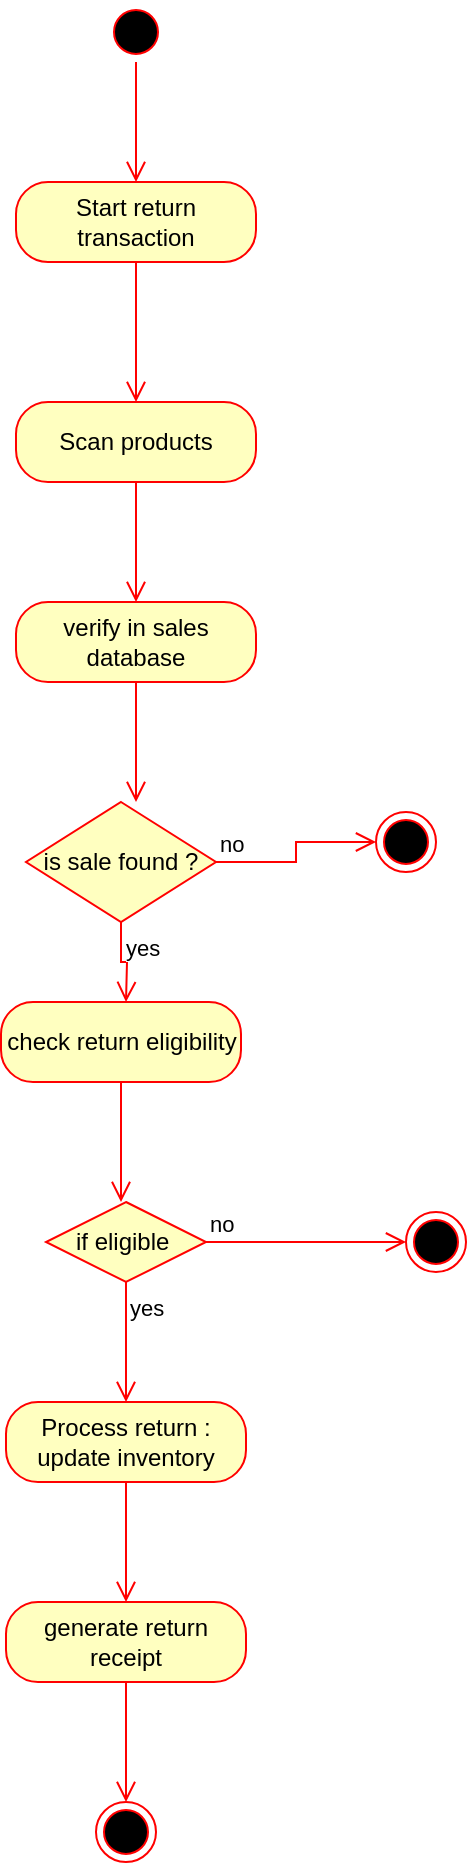 <mxfile version="24.7.12" pages="4">
  <diagram name="Page-1" id="L832GpOiSJ3chRQSmTxG">
    <mxGraphModel dx="1750" dy="928" grid="1" gridSize="10" guides="1" tooltips="1" connect="1" arrows="1" fold="1" page="1" pageScale="1" pageWidth="850" pageHeight="1100" math="0" shadow="0">
      <root>
        <mxCell id="0" />
        <mxCell id="1" parent="0" />
        <mxCell id="T9TL9RZwN1OpOxvWzufx-1" value="" style="ellipse;html=1;shape=startState;fillColor=#000000;strokeColor=#ff0000;" vertex="1" parent="1">
          <mxGeometry x="400" y="280" width="30" height="30" as="geometry" />
        </mxCell>
        <mxCell id="T9TL9RZwN1OpOxvWzufx-2" value="" style="edgeStyle=orthogonalEdgeStyle;html=1;verticalAlign=bottom;endArrow=open;endSize=8;strokeColor=#ff0000;rounded=0;" edge="1" source="T9TL9RZwN1OpOxvWzufx-1" parent="1">
          <mxGeometry relative="1" as="geometry">
            <mxPoint x="415" y="370" as="targetPoint" />
          </mxGeometry>
        </mxCell>
        <mxCell id="T9TL9RZwN1OpOxvWzufx-3" value="Start return transaction" style="rounded=1;whiteSpace=wrap;html=1;arcSize=40;fontColor=#000000;fillColor=#ffffc0;strokeColor=#ff0000;" vertex="1" parent="1">
          <mxGeometry x="355" y="370" width="120" height="40" as="geometry" />
        </mxCell>
        <mxCell id="T9TL9RZwN1OpOxvWzufx-4" value="" style="edgeStyle=orthogonalEdgeStyle;html=1;verticalAlign=bottom;endArrow=open;endSize=8;strokeColor=#ff0000;rounded=0;" edge="1" source="T9TL9RZwN1OpOxvWzufx-3" parent="1">
          <mxGeometry relative="1" as="geometry">
            <mxPoint x="415" y="480" as="targetPoint" />
          </mxGeometry>
        </mxCell>
        <mxCell id="T9TL9RZwN1OpOxvWzufx-5" value="Scan products" style="rounded=1;whiteSpace=wrap;html=1;arcSize=40;fontColor=#000000;fillColor=#ffffc0;strokeColor=#ff0000;" vertex="1" parent="1">
          <mxGeometry x="355" y="480" width="120" height="40" as="geometry" />
        </mxCell>
        <mxCell id="T9TL9RZwN1OpOxvWzufx-6" value="" style="edgeStyle=orthogonalEdgeStyle;html=1;verticalAlign=bottom;endArrow=open;endSize=8;strokeColor=#ff0000;rounded=0;" edge="1" source="T9TL9RZwN1OpOxvWzufx-5" parent="1">
          <mxGeometry relative="1" as="geometry">
            <mxPoint x="415" y="580" as="targetPoint" />
          </mxGeometry>
        </mxCell>
        <mxCell id="T9TL9RZwN1OpOxvWzufx-11" value="verify in sales database" style="rounded=1;whiteSpace=wrap;html=1;arcSize=40;fontColor=#000000;fillColor=#ffffc0;strokeColor=#ff0000;" vertex="1" parent="1">
          <mxGeometry x="355" y="580" width="120" height="40" as="geometry" />
        </mxCell>
        <mxCell id="T9TL9RZwN1OpOxvWzufx-12" value="" style="edgeStyle=orthogonalEdgeStyle;html=1;verticalAlign=bottom;endArrow=open;endSize=8;strokeColor=#ff0000;rounded=0;" edge="1" source="T9TL9RZwN1OpOxvWzufx-11" parent="1">
          <mxGeometry relative="1" as="geometry">
            <mxPoint x="415" y="680" as="targetPoint" />
          </mxGeometry>
        </mxCell>
        <mxCell id="T9TL9RZwN1OpOxvWzufx-13" value="is sale found ?" style="rhombus;whiteSpace=wrap;html=1;fontColor=#000000;fillColor=#ffffc0;strokeColor=#ff0000;" vertex="1" parent="1">
          <mxGeometry x="360" y="680" width="95" height="60" as="geometry" />
        </mxCell>
        <mxCell id="T9TL9RZwN1OpOxvWzufx-14" value="no" style="edgeStyle=orthogonalEdgeStyle;html=1;align=left;verticalAlign=bottom;endArrow=open;endSize=8;strokeColor=#ff0000;rounded=0;" edge="1" source="T9TL9RZwN1OpOxvWzufx-13" parent="1" target="T9TL9RZwN1OpOxvWzufx-26">
          <mxGeometry x="-1" relative="1" as="geometry">
            <mxPoint x="550" y="700" as="targetPoint" />
          </mxGeometry>
        </mxCell>
        <mxCell id="T9TL9RZwN1OpOxvWzufx-15" value="yes" style="edgeStyle=orthogonalEdgeStyle;html=1;align=left;verticalAlign=top;endArrow=open;endSize=8;strokeColor=#ff0000;rounded=0;" edge="1" source="T9TL9RZwN1OpOxvWzufx-13" parent="1">
          <mxGeometry x="-1" relative="1" as="geometry">
            <mxPoint x="410" y="780" as="targetPoint" />
          </mxGeometry>
        </mxCell>
        <mxCell id="T9TL9RZwN1OpOxvWzufx-16" value="check return eligibility" style="rounded=1;whiteSpace=wrap;html=1;arcSize=40;fontColor=#000000;fillColor=#ffffc0;strokeColor=#ff0000;" vertex="1" parent="1">
          <mxGeometry x="347.5" y="780" width="120" height="40" as="geometry" />
        </mxCell>
        <mxCell id="T9TL9RZwN1OpOxvWzufx-17" value="" style="edgeStyle=orthogonalEdgeStyle;html=1;verticalAlign=bottom;endArrow=open;endSize=8;strokeColor=#ff0000;rounded=0;" edge="1" source="T9TL9RZwN1OpOxvWzufx-16" parent="1">
          <mxGeometry relative="1" as="geometry">
            <mxPoint x="407.5" y="880" as="targetPoint" />
          </mxGeometry>
        </mxCell>
        <mxCell id="T9TL9RZwN1OpOxvWzufx-18" value="if eligible&amp;nbsp;" style="rhombus;whiteSpace=wrap;html=1;fontColor=#000000;fillColor=#ffffc0;strokeColor=#ff0000;" vertex="1" parent="1">
          <mxGeometry x="370" y="880" width="80" height="40" as="geometry" />
        </mxCell>
        <mxCell id="T9TL9RZwN1OpOxvWzufx-19" value="no" style="edgeStyle=orthogonalEdgeStyle;html=1;align=left;verticalAlign=bottom;endArrow=open;endSize=8;strokeColor=#ff0000;rounded=0;" edge="1" source="T9TL9RZwN1OpOxvWzufx-18" parent="1">
          <mxGeometry x="-1" relative="1" as="geometry">
            <mxPoint x="550" y="900" as="targetPoint" />
          </mxGeometry>
        </mxCell>
        <mxCell id="T9TL9RZwN1OpOxvWzufx-20" value="yes" style="edgeStyle=orthogonalEdgeStyle;html=1;align=left;verticalAlign=top;endArrow=open;endSize=8;strokeColor=#ff0000;rounded=0;" edge="1" source="T9TL9RZwN1OpOxvWzufx-18" parent="1">
          <mxGeometry x="-1" relative="1" as="geometry">
            <mxPoint x="410" y="980" as="targetPoint" />
          </mxGeometry>
        </mxCell>
        <mxCell id="T9TL9RZwN1OpOxvWzufx-21" value="Process return : update inventory" style="rounded=1;whiteSpace=wrap;html=1;arcSize=40;fontColor=#000000;fillColor=#ffffc0;strokeColor=#ff0000;" vertex="1" parent="1">
          <mxGeometry x="350" y="980" width="120" height="40" as="geometry" />
        </mxCell>
        <mxCell id="T9TL9RZwN1OpOxvWzufx-22" value="" style="edgeStyle=orthogonalEdgeStyle;html=1;verticalAlign=bottom;endArrow=open;endSize=8;strokeColor=#ff0000;rounded=0;" edge="1" source="T9TL9RZwN1OpOxvWzufx-21" parent="1">
          <mxGeometry relative="1" as="geometry">
            <mxPoint x="410" y="1080" as="targetPoint" />
          </mxGeometry>
        </mxCell>
        <mxCell id="T9TL9RZwN1OpOxvWzufx-23" value="generate return receipt" style="rounded=1;whiteSpace=wrap;html=1;arcSize=40;fontColor=#000000;fillColor=#ffffc0;strokeColor=#ff0000;" vertex="1" parent="1">
          <mxGeometry x="350" y="1080" width="120" height="40" as="geometry" />
        </mxCell>
        <mxCell id="T9TL9RZwN1OpOxvWzufx-24" value="" style="edgeStyle=orthogonalEdgeStyle;html=1;verticalAlign=bottom;endArrow=open;endSize=8;strokeColor=#ff0000;rounded=0;" edge="1" source="T9TL9RZwN1OpOxvWzufx-23" parent="1">
          <mxGeometry relative="1" as="geometry">
            <mxPoint x="410" y="1180" as="targetPoint" />
          </mxGeometry>
        </mxCell>
        <mxCell id="T9TL9RZwN1OpOxvWzufx-25" value="" style="ellipse;html=1;shape=endState;fillColor=#000000;strokeColor=#ff0000;" vertex="1" parent="1">
          <mxGeometry x="395" y="1180" width="30" height="30" as="geometry" />
        </mxCell>
        <mxCell id="T9TL9RZwN1OpOxvWzufx-26" value="" style="ellipse;html=1;shape=endState;fillColor=#000000;strokeColor=#ff0000;" vertex="1" parent="1">
          <mxGeometry x="535" y="685" width="30" height="30" as="geometry" />
        </mxCell>
        <mxCell id="T9TL9RZwN1OpOxvWzufx-27" value="" style="ellipse;html=1;shape=endState;fillColor=#000000;strokeColor=#ff0000;" vertex="1" parent="1">
          <mxGeometry x="550" y="885" width="30" height="30" as="geometry" />
        </mxCell>
      </root>
    </mxGraphModel>
  </diagram>
  <diagram id="yYLkzF2eO1Mmm0YYuhCC" name="Page-2">
    <mxGraphModel dx="3225" dy="1393" grid="1" gridSize="10" guides="1" tooltips="1" connect="1" arrows="1" fold="1" page="1" pageScale="1" pageWidth="850" pageHeight="1100" math="0" shadow="0">
      <root>
        <mxCell id="0" />
        <mxCell id="1" parent="0" />
        <mxCell id="jRh0QYfgigYcBNkYCybn-1" value="" style="ellipse;html=1;shape=startState;fillColor=#000000;strokeColor=#ff0000;" vertex="1" parent="1">
          <mxGeometry x="400" y="80" width="30" height="30" as="geometry" />
        </mxCell>
        <mxCell id="jRh0QYfgigYcBNkYCybn-2" value="" style="edgeStyle=orthogonalEdgeStyle;html=1;verticalAlign=bottom;endArrow=open;endSize=8;strokeColor=#ff0000;rounded=0;" edge="1" source="jRh0QYfgigYcBNkYCybn-1" parent="1">
          <mxGeometry relative="1" as="geometry">
            <mxPoint x="415" y="170" as="targetPoint" />
          </mxGeometry>
        </mxCell>
        <mxCell id="jRh0QYfgigYcBNkYCybn-3" value="initiate new sale transaction" style="rounded=1;whiteSpace=wrap;html=1;arcSize=40;fontColor=#000000;fillColor=#ffffc0;strokeColor=#ff0000;" vertex="1" parent="1">
          <mxGeometry x="355" y="170" width="120" height="40" as="geometry" />
        </mxCell>
        <mxCell id="jRh0QYfgigYcBNkYCybn-4" value="" style="edgeStyle=orthogonalEdgeStyle;html=1;verticalAlign=bottom;endArrow=open;endSize=8;strokeColor=#ff0000;rounded=0;" edge="1" source="jRh0QYfgigYcBNkYCybn-3" parent="1" target="jRh0QYfgigYcBNkYCybn-5">
          <mxGeometry relative="1" as="geometry">
            <mxPoint x="400" y="270" as="targetPoint" />
            <Array as="points">
              <mxPoint x="415" y="240" />
              <mxPoint x="416" y="240" />
            </Array>
          </mxGeometry>
        </mxCell>
        <mxCell id="jRh0QYfgigYcBNkYCybn-5" value="" style="shape=line;html=1;strokeWidth=6;strokeColor=#ff0000;" vertex="1" parent="1">
          <mxGeometry x="220" y="280" width="390" height="10" as="geometry" />
        </mxCell>
        <mxCell id="jRh0QYfgigYcBNkYCybn-6" value="" style="edgeStyle=orthogonalEdgeStyle;html=1;verticalAlign=bottom;endArrow=open;endSize=8;strokeColor=#ff0000;rounded=0;" edge="1" source="jRh0QYfgigYcBNkYCybn-5" parent="1">
          <mxGeometry relative="1" as="geometry">
            <mxPoint x="415" y="350" as="targetPoint" />
          </mxGeometry>
        </mxCell>
        <mxCell id="jRh0QYfgigYcBNkYCybn-7" value="Display Details" style="rounded=1;whiteSpace=wrap;html=1;arcSize=40;fontColor=#000000;fillColor=#ffffc0;strokeColor=#ff0000;" vertex="1" parent="1">
          <mxGeometry x="355" y="350" width="120" height="40" as="geometry" />
        </mxCell>
        <mxCell id="jRh0QYfgigYcBNkYCybn-8" value="" style="edgeStyle=orthogonalEdgeStyle;html=1;verticalAlign=bottom;endArrow=open;endSize=8;strokeColor=#ff0000;rounded=0;" edge="1" source="jRh0QYfgigYcBNkYCybn-7" parent="1">
          <mxGeometry relative="1" as="geometry">
            <mxPoint x="415" y="450" as="targetPoint" />
          </mxGeometry>
        </mxCell>
        <mxCell id="jRh0QYfgigYcBNkYCybn-9" value="Scan Products" style="rounded=1;whiteSpace=wrap;html=1;arcSize=40;fontColor=#000000;fillColor=#ffffc0;strokeColor=#ff0000;" vertex="1" parent="1">
          <mxGeometry x="210" y="350" width="120" height="40" as="geometry" />
        </mxCell>
        <mxCell id="jRh0QYfgigYcBNkYCybn-10" value="" style="edgeStyle=orthogonalEdgeStyle;html=1;verticalAlign=bottom;endArrow=open;endSize=8;strokeColor=#ff0000;rounded=0;" edge="1" source="jRh0QYfgigYcBNkYCybn-9" parent="1">
          <mxGeometry relative="1" as="geometry">
            <mxPoint x="270" y="450" as="targetPoint" />
          </mxGeometry>
        </mxCell>
        <mxCell id="jRh0QYfgigYcBNkYCybn-11" value="Add Amounts" style="rounded=1;whiteSpace=wrap;html=1;arcSize=40;fontColor=#000000;fillColor=#ffffc0;strokeColor=#ff0000;" vertex="1" parent="1">
          <mxGeometry x="490" y="350" width="120" height="40" as="geometry" />
        </mxCell>
        <mxCell id="jRh0QYfgigYcBNkYCybn-12" value="" style="edgeStyle=orthogonalEdgeStyle;html=1;verticalAlign=bottom;endArrow=open;endSize=8;strokeColor=#ff0000;rounded=0;" edge="1" source="jRh0QYfgigYcBNkYCybn-11" parent="1">
          <mxGeometry relative="1" as="geometry">
            <mxPoint x="550" y="450" as="targetPoint" />
          </mxGeometry>
        </mxCell>
        <mxCell id="jRh0QYfgigYcBNkYCybn-13" value="" style="edgeStyle=orthogonalEdgeStyle;html=1;verticalAlign=bottom;endArrow=open;endSize=8;strokeColor=#ff0000;rounded=0;entryX=0.5;entryY=0;entryDx=0;entryDy=0;" edge="1" parent="1" target="jRh0QYfgigYcBNkYCybn-9">
          <mxGeometry relative="1" as="geometry">
            <mxPoint x="425" y="280" as="targetPoint" />
            <mxPoint x="270" y="290" as="sourcePoint" />
          </mxGeometry>
        </mxCell>
        <mxCell id="jRh0QYfgigYcBNkYCybn-14" value="" style="edgeStyle=orthogonalEdgeStyle;html=1;verticalAlign=bottom;endArrow=open;endSize=8;strokeColor=#ff0000;rounded=0;entryX=0.5;entryY=0;entryDx=0;entryDy=0;" edge="1" parent="1">
          <mxGeometry relative="1" as="geometry">
            <mxPoint x="540" y="350" as="targetPoint" />
            <mxPoint x="540" y="290" as="sourcePoint" />
          </mxGeometry>
        </mxCell>
        <mxCell id="jRh0QYfgigYcBNkYCybn-20" value="" style="shape=line;html=1;strokeWidth=6;strokeColor=#ff0000;" vertex="1" parent="1">
          <mxGeometry x="250" y="450" width="330" height="10" as="geometry" />
        </mxCell>
        <mxCell id="jRh0QYfgigYcBNkYCybn-21" value="" style="edgeStyle=orthogonalEdgeStyle;html=1;verticalAlign=bottom;endArrow=open;endSize=8;strokeColor=#ff0000;rounded=0;" edge="1" source="jRh0QYfgigYcBNkYCybn-20" parent="1">
          <mxGeometry relative="1" as="geometry">
            <mxPoint x="415" y="530" as="targetPoint" />
          </mxGeometry>
        </mxCell>
        <mxCell id="jRh0QYfgigYcBNkYCybn-22" value="select payment method" style="rounded=1;whiteSpace=wrap;html=1;arcSize=40;fontColor=#000000;fillColor=#ffffc0;strokeColor=#ff0000;" vertex="1" parent="1">
          <mxGeometry x="355" y="530" width="120" height="40" as="geometry" />
        </mxCell>
        <mxCell id="jRh0QYfgigYcBNkYCybn-23" value="" style="edgeStyle=orthogonalEdgeStyle;html=1;verticalAlign=bottom;endArrow=open;endSize=8;strokeColor=#ff0000;rounded=0;" edge="1" source="jRh0QYfgigYcBNkYCybn-22" parent="1">
          <mxGeometry relative="1" as="geometry">
            <mxPoint x="415" y="630" as="targetPoint" />
          </mxGeometry>
        </mxCell>
        <mxCell id="jRh0QYfgigYcBNkYCybn-27" value="check for gift/coupon" style="rounded=1;whiteSpace=wrap;html=1;arcSize=40;fontColor=#000000;fillColor=#ffffc0;strokeColor=#ff0000;" vertex="1" parent="1">
          <mxGeometry x="355" y="630" width="120" height="40" as="geometry" />
        </mxCell>
        <mxCell id="jRh0QYfgigYcBNkYCybn-28" value="" style="edgeStyle=orthogonalEdgeStyle;html=1;verticalAlign=bottom;endArrow=open;endSize=8;strokeColor=#ff0000;rounded=0;" edge="1" source="jRh0QYfgigYcBNkYCybn-27" parent="1">
          <mxGeometry relative="1" as="geometry">
            <mxPoint x="415" y="730" as="targetPoint" />
          </mxGeometry>
        </mxCell>
        <mxCell id="jRh0QYfgigYcBNkYCybn-29" value="if applicable" style="rhombus;whiteSpace=wrap;html=1;fontColor=#000000;fillColor=#ffffc0;strokeColor=#ff0000;" vertex="1" parent="1">
          <mxGeometry x="370" y="730" width="80" height="40" as="geometry" />
        </mxCell>
        <mxCell id="jRh0QYfgigYcBNkYCybn-30" value="no" style="edgeStyle=orthogonalEdgeStyle;html=1;align=left;verticalAlign=bottom;endArrow=open;endSize=8;strokeColor=#ff0000;rounded=0;entryX=1;entryY=0.5;entryDx=0;entryDy=0;" edge="1" source="jRh0QYfgigYcBNkYCybn-29" parent="1" target="jRh0QYfgigYcBNkYCybn-34">
          <mxGeometry x="-1" relative="1" as="geometry">
            <mxPoint x="480" y="950" as="targetPoint" />
            <Array as="points">
              <mxPoint x="510" y="750" />
              <mxPoint x="510" y="950" />
            </Array>
          </mxGeometry>
        </mxCell>
        <mxCell id="jRh0QYfgigYcBNkYCybn-31" value="yes" style="edgeStyle=orthogonalEdgeStyle;html=1;align=left;verticalAlign=top;endArrow=open;endSize=8;strokeColor=#ff0000;rounded=0;" edge="1" source="jRh0QYfgigYcBNkYCybn-29" parent="1">
          <mxGeometry x="-1" relative="1" as="geometry">
            <mxPoint x="410" y="830" as="targetPoint" />
            <mxPoint as="offset" />
          </mxGeometry>
        </mxCell>
        <mxCell id="jRh0QYfgigYcBNkYCybn-32" value="display coupon/discount" style="rounded=1;whiteSpace=wrap;html=1;arcSize=40;fontColor=#000000;fillColor=#ffffc0;strokeColor=#ff0000;" vertex="1" parent="1">
          <mxGeometry x="350" y="830" width="120" height="40" as="geometry" />
        </mxCell>
        <mxCell id="jRh0QYfgigYcBNkYCybn-33" value="" style="edgeStyle=orthogonalEdgeStyle;html=1;verticalAlign=bottom;endArrow=open;endSize=8;strokeColor=#ff0000;rounded=0;" edge="1" source="jRh0QYfgigYcBNkYCybn-32" parent="1">
          <mxGeometry relative="1" as="geometry">
            <mxPoint x="410" y="930" as="targetPoint" />
          </mxGeometry>
        </mxCell>
        <mxCell id="jRh0QYfgigYcBNkYCybn-34" value="Display total&amp;nbsp;" style="rounded=1;whiteSpace=wrap;html=1;arcSize=40;fontColor=#000000;fillColor=#ffffc0;strokeColor=#ff0000;" vertex="1" parent="1">
          <mxGeometry x="350" y="930" width="120" height="40" as="geometry" />
        </mxCell>
        <mxCell id="jRh0QYfgigYcBNkYCybn-35" value="" style="edgeStyle=orthogonalEdgeStyle;html=1;verticalAlign=bottom;endArrow=open;endSize=8;strokeColor=#ff0000;rounded=0;" edge="1" source="jRh0QYfgigYcBNkYCybn-34" parent="1">
          <mxGeometry relative="1" as="geometry">
            <mxPoint x="410" y="1030" as="targetPoint" />
          </mxGeometry>
        </mxCell>
        <mxCell id="jRh0QYfgigYcBNkYCybn-36" value="Process Payment" style="rounded=1;whiteSpace=wrap;html=1;arcSize=40;fontColor=#000000;fillColor=#ffffc0;strokeColor=#ff0000;" vertex="1" parent="1">
          <mxGeometry x="350" y="1030" width="120" height="40" as="geometry" />
        </mxCell>
        <mxCell id="jRh0QYfgigYcBNkYCybn-37" value="" style="edgeStyle=orthogonalEdgeStyle;html=1;verticalAlign=bottom;endArrow=open;endSize=8;strokeColor=#ff0000;rounded=0;" edge="1" source="jRh0QYfgigYcBNkYCybn-36" parent="1">
          <mxGeometry relative="1" as="geometry">
            <mxPoint x="410" y="1130" as="targetPoint" />
          </mxGeometry>
        </mxCell>
        <mxCell id="jRh0QYfgigYcBNkYCybn-38" value="payment successful" style="rhombus;whiteSpace=wrap;html=1;fontColor=#000000;fillColor=#ffffc0;strokeColor=#ff0000;" vertex="1" parent="1">
          <mxGeometry x="370" y="1130" width="80" height="50" as="geometry" />
        </mxCell>
        <mxCell id="jRh0QYfgigYcBNkYCybn-39" value="no" style="edgeStyle=orthogonalEdgeStyle;html=1;align=left;verticalAlign=bottom;endArrow=open;endSize=8;strokeColor=#ff0000;rounded=0;entryX=1;entryY=0.5;entryDx=0;entryDy=0;" edge="1" source="jRh0QYfgigYcBNkYCybn-38" parent="1" target="jRh0QYfgigYcBNkYCybn-36">
          <mxGeometry x="-1" relative="1" as="geometry">
            <mxPoint x="550" y="1150" as="targetPoint" />
            <Array as="points">
              <mxPoint x="510" y="1155" />
              <mxPoint x="510" y="1050" />
            </Array>
          </mxGeometry>
        </mxCell>
        <mxCell id="jRh0QYfgigYcBNkYCybn-40" value="yes" style="edgeStyle=orthogonalEdgeStyle;html=1;align=left;verticalAlign=top;endArrow=open;endSize=8;strokeColor=#ff0000;rounded=0;" edge="1" source="jRh0QYfgigYcBNkYCybn-38" parent="1">
          <mxGeometry x="-1" relative="1" as="geometry">
            <mxPoint x="410" y="1230" as="targetPoint" />
          </mxGeometry>
        </mxCell>
        <mxCell id="jRh0QYfgigYcBNkYCybn-43" value="" style="shape=line;html=1;strokeWidth=6;strokeColor=#ff0000;" vertex="1" parent="1">
          <mxGeometry x="220" y="1230" width="380" height="10" as="geometry" />
        </mxCell>
        <mxCell id="jRh0QYfgigYcBNkYCybn-44" value="" style="edgeStyle=orthogonalEdgeStyle;html=1;verticalAlign=bottom;endArrow=open;endSize=8;strokeColor=#ff0000;rounded=0;" edge="1" source="jRh0QYfgigYcBNkYCybn-43" parent="1">
          <mxGeometry relative="1" as="geometry">
            <mxPoint x="410" y="1310" as="targetPoint" />
          </mxGeometry>
        </mxCell>
        <mxCell id="jRh0QYfgigYcBNkYCybn-45" value="Generate receipt" style="rounded=1;whiteSpace=wrap;html=1;arcSize=40;fontColor=#000000;fillColor=#ffffc0;strokeColor=#ff0000;" vertex="1" parent="1">
          <mxGeometry x="350" y="1310" width="120" height="40" as="geometry" />
        </mxCell>
        <mxCell id="jRh0QYfgigYcBNkYCybn-46" value="" style="edgeStyle=orthogonalEdgeStyle;html=1;verticalAlign=bottom;endArrow=open;endSize=8;strokeColor=#ff0000;rounded=0;" edge="1" source="jRh0QYfgigYcBNkYCybn-45" parent="1">
          <mxGeometry relative="1" as="geometry">
            <mxPoint x="410" y="1410" as="targetPoint" />
          </mxGeometry>
        </mxCell>
        <mxCell id="jRh0QYfgigYcBNkYCybn-47" value="Update inventory" style="rounded=1;whiteSpace=wrap;html=1;arcSize=40;fontColor=#000000;fillColor=#ffffc0;strokeColor=#ff0000;" vertex="1" parent="1">
          <mxGeometry x="500" y="1310" width="120" height="40" as="geometry" />
        </mxCell>
        <mxCell id="jRh0QYfgigYcBNkYCybn-48" value="" style="edgeStyle=orthogonalEdgeStyle;html=1;verticalAlign=bottom;endArrow=open;endSize=8;strokeColor=#ff0000;rounded=0;" edge="1" source="jRh0QYfgigYcBNkYCybn-47" parent="1">
          <mxGeometry relative="1" as="geometry">
            <mxPoint x="560" y="1410" as="targetPoint" />
          </mxGeometry>
        </mxCell>
        <mxCell id="jRh0QYfgigYcBNkYCybn-51" value="" style="edgeStyle=orthogonalEdgeStyle;html=1;verticalAlign=bottom;endArrow=open;endSize=8;strokeColor=#ff0000;rounded=0;" edge="1" parent="1">
          <mxGeometry relative="1" as="geometry">
            <mxPoint x="559.5" y="1310" as="targetPoint" />
            <mxPoint x="559.5" y="1240" as="sourcePoint" />
            <Array as="points">
              <mxPoint x="559.5" y="1270" />
              <mxPoint x="559.5" y="1270" />
            </Array>
          </mxGeometry>
        </mxCell>
        <mxCell id="jRh0QYfgigYcBNkYCybn-55" value="" style="shape=line;html=1;strokeWidth=6;strokeColor=#ff0000;" vertex="1" parent="1">
          <mxGeometry x="380" y="1410" width="200" height="10" as="geometry" />
        </mxCell>
        <mxCell id="jRh0QYfgigYcBNkYCybn-56" value="" style="edgeStyle=orthogonalEdgeStyle;html=1;verticalAlign=bottom;endArrow=open;endSize=8;strokeColor=#ff0000;rounded=0;" edge="1" source="jRh0QYfgigYcBNkYCybn-55" parent="1">
          <mxGeometry relative="1" as="geometry">
            <mxPoint x="480" y="1490" as="targetPoint" />
          </mxGeometry>
        </mxCell>
        <mxCell id="jRh0QYfgigYcBNkYCybn-57" value="" style="ellipse;html=1;shape=endState;fillColor=#000000;strokeColor=#ff0000;" vertex="1" parent="1">
          <mxGeometry x="465" y="1490" width="30" height="30" as="geometry" />
        </mxCell>
      </root>
    </mxGraphModel>
  </diagram>
  <diagram id="wGI9ytu8T2GZj6MKQt7i" name="Page-3">
    <mxGraphModel dx="2867" dy="1238" grid="1" gridSize="10" guides="1" tooltips="1" connect="1" arrows="1" fold="1" page="1" pageScale="1" pageWidth="850" pageHeight="1100" math="0" shadow="0">
      <root>
        <mxCell id="0" />
        <mxCell id="1" parent="0" />
        <mxCell id="xAW8EckHxdjJQAx5jGQg-1" value="Cashier" style="shape=umlLifeline;perimeter=lifelinePerimeter;whiteSpace=wrap;container=1;dropTarget=0;collapsible=0;recursiveResize=0;outlineConnect=0;portConstraint=eastwest;newEdgeStyle={&quot;edgeStyle&quot;:&quot;elbowEdgeStyle&quot;,&quot;elbow&quot;:&quot;vertical&quot;,&quot;curved&quot;:0,&quot;rounded&quot;:0};size=65;" vertex="1" parent="1">
          <mxGeometry x="20" y="280" width="150" height="1613" as="geometry" />
        </mxCell>
        <mxCell id="xAW8EckHxdjJQAx5jGQg-2" value="POS Interface" style="shape=umlLifeline;perimeter=lifelinePerimeter;whiteSpace=wrap;container=1;dropTarget=0;collapsible=0;recursiveResize=0;outlineConnect=0;portConstraint=eastwest;newEdgeStyle={&quot;edgeStyle&quot;:&quot;elbowEdgeStyle&quot;,&quot;elbow&quot;:&quot;vertical&quot;,&quot;curved&quot;:0,&quot;rounded&quot;:0};size=65;" vertex="1" parent="1">
          <mxGeometry x="269" y="280" width="150" height="1613" as="geometry" />
        </mxCell>
        <mxCell id="xAW8EckHxdjJQAx5jGQg-3" value="" style="points=[];perimeter=orthogonalPerimeter;outlineConnect=0;targetShapes=umlLifeline;portConstraint=eastwest;newEdgeStyle={&quot;edgeStyle&quot;:&quot;elbowEdgeStyle&quot;,&quot;elbow&quot;:&quot;vertical&quot;,&quot;curved&quot;:0,&quot;rounded&quot;:0}" vertex="1" parent="xAW8EckHxdjJQAx5jGQg-2">
          <mxGeometry x="70" y="109" width="10" height="1409" as="geometry" />
        </mxCell>
        <mxCell id="xAW8EckHxdjJQAx5jGQg-4" value="Barcode Scanner" style="shape=umlLifeline;perimeter=lifelinePerimeter;whiteSpace=wrap;container=1;dropTarget=0;collapsible=0;recursiveResize=0;outlineConnect=0;portConstraint=eastwest;newEdgeStyle={&quot;edgeStyle&quot;:&quot;elbowEdgeStyle&quot;,&quot;elbow&quot;:&quot;vertical&quot;,&quot;curved&quot;:0,&quot;rounded&quot;:0};size=65;" vertex="1" parent="1">
          <mxGeometry x="470" y="280" width="150" height="1613" as="geometry" />
        </mxCell>
        <mxCell id="xAW8EckHxdjJQAx5jGQg-5" value="" style="points=[];perimeter=orthogonalPerimeter;outlineConnect=0;targetShapes=umlLifeline;portConstraint=eastwest;newEdgeStyle={&quot;edgeStyle&quot;:&quot;elbowEdgeStyle&quot;,&quot;elbow&quot;:&quot;vertical&quot;,&quot;curved&quot;:0,&quot;rounded&quot;:0}" vertex="1" parent="xAW8EckHxdjJQAx5jGQg-4">
          <mxGeometry x="70" y="318" width="10" height="54" as="geometry" />
        </mxCell>
        <mxCell id="xAW8EckHxdjJQAx5jGQg-6" value="Transaction System" style="shape=umlLifeline;perimeter=lifelinePerimeter;whiteSpace=wrap;container=1;dropTarget=0;collapsible=0;recursiveResize=0;outlineConnect=0;portConstraint=eastwest;newEdgeStyle={&quot;edgeStyle&quot;:&quot;elbowEdgeStyle&quot;,&quot;elbow&quot;:&quot;vertical&quot;,&quot;curved&quot;:0,&quot;rounded&quot;:0};size=65;" vertex="1" parent="1">
          <mxGeometry x="698" y="280" width="154" height="1613" as="geometry" />
        </mxCell>
        <mxCell id="xAW8EckHxdjJQAx5jGQg-7" value="" style="points=[];perimeter=orthogonalPerimeter;outlineConnect=0;targetShapes=umlLifeline;portConstraint=eastwest;newEdgeStyle={&quot;edgeStyle&quot;:&quot;elbowEdgeStyle&quot;,&quot;elbow&quot;:&quot;vertical&quot;,&quot;curved&quot;:0,&quot;rounded&quot;:0}" vertex="1" parent="xAW8EckHxdjJQAx5jGQg-6">
          <mxGeometry x="72" y="372" width="10" height="270" as="geometry" />
        </mxCell>
        <mxCell id="xAW8EckHxdjJQAx5jGQg-8" value="Catalog System" style="shape=umlLifeline;perimeter=lifelinePerimeter;whiteSpace=wrap;container=1;dropTarget=0;collapsible=0;recursiveResize=0;outlineConnect=0;portConstraint=eastwest;newEdgeStyle={&quot;edgeStyle&quot;:&quot;elbowEdgeStyle&quot;,&quot;elbow&quot;:&quot;vertical&quot;,&quot;curved&quot;:0,&quot;rounded&quot;:0};size=65;" vertex="1" parent="1">
          <mxGeometry x="964" y="280" width="150" height="1613" as="geometry" />
        </mxCell>
        <mxCell id="xAW8EckHxdjJQAx5jGQg-9" value="" style="points=[];perimeter=orthogonalPerimeter;outlineConnect=0;targetShapes=umlLifeline;portConstraint=eastwest;newEdgeStyle={&quot;edgeStyle&quot;:&quot;elbowEdgeStyle&quot;,&quot;elbow&quot;:&quot;vertical&quot;,&quot;curved&quot;:0,&quot;rounded&quot;:0}" vertex="1" parent="xAW8EckHxdjJQAx5jGQg-8">
          <mxGeometry x="70" y="426" width="10" height="44" as="geometry" />
        </mxCell>
        <mxCell id="xAW8EckHxdjJQAx5jGQg-10" value="Inventory System" style="shape=umlLifeline;perimeter=lifelinePerimeter;whiteSpace=wrap;container=1;dropTarget=0;collapsible=0;recursiveResize=0;outlineConnect=0;portConstraint=eastwest;newEdgeStyle={&quot;edgeStyle&quot;:&quot;elbowEdgeStyle&quot;,&quot;elbow&quot;:&quot;vertical&quot;,&quot;curved&quot;:0,&quot;rounded&quot;:0};size=65;" vertex="1" parent="1">
          <mxGeometry x="1164" y="280" width="150" height="1613" as="geometry" />
        </mxCell>
        <mxCell id="xAW8EckHxdjJQAx5jGQg-11" value="" style="points=[];perimeter=orthogonalPerimeter;outlineConnect=0;targetShapes=umlLifeline;portConstraint=eastwest;newEdgeStyle={&quot;edgeStyle&quot;:&quot;elbowEdgeStyle&quot;,&quot;elbow&quot;:&quot;vertical&quot;,&quot;curved&quot;:0,&quot;rounded&quot;:0}" vertex="1" parent="xAW8EckHxdjJQAx5jGQg-10">
          <mxGeometry x="70" y="534" width="10" height="44" as="geometry" />
        </mxCell>
        <mxCell id="xAW8EckHxdjJQAx5jGQg-12" value="Item" style="shape=umlLifeline;perimeter=lifelinePerimeter;whiteSpace=wrap;container=1;dropTarget=0;collapsible=0;recursiveResize=0;outlineConnect=0;portConstraint=eastwest;newEdgeStyle={&quot;edgeStyle&quot;:&quot;elbowEdgeStyle&quot;,&quot;elbow&quot;:&quot;vertical&quot;,&quot;curved&quot;:0,&quot;rounded&quot;:0};size=65;" vertex="1" parent="1">
          <mxGeometry x="1364" y="280" width="150" height="1613" as="geometry" />
        </mxCell>
        <mxCell id="xAW8EckHxdjJQAx5jGQg-13" value="Gift Coupons" style="shape=umlLifeline;perimeter=lifelinePerimeter;whiteSpace=wrap;container=1;dropTarget=0;collapsible=0;recursiveResize=0;outlineConnect=0;portConstraint=eastwest;newEdgeStyle={&quot;edgeStyle&quot;:&quot;elbowEdgeStyle&quot;,&quot;elbow&quot;:&quot;vertical&quot;,&quot;curved&quot;:0,&quot;rounded&quot;:0};size=65;" vertex="1" parent="1">
          <mxGeometry x="1564" y="280" width="150" height="1613" as="geometry" />
        </mxCell>
        <mxCell id="xAW8EckHxdjJQAx5jGQg-14" value="" style="points=[];perimeter=orthogonalPerimeter;outlineConnect=0;targetShapes=umlLifeline;portConstraint=eastwest;newEdgeStyle={&quot;edgeStyle&quot;:&quot;elbowEdgeStyle&quot;,&quot;elbow&quot;:&quot;vertical&quot;,&quot;curved&quot;:0,&quot;rounded&quot;:0}" vertex="1" parent="xAW8EckHxdjJQAx5jGQg-13">
          <mxGeometry x="70" y="861" width="10" height="44" as="geometry" />
        </mxCell>
        <mxCell id="xAW8EckHxdjJQAx5jGQg-15" value="Printer" style="shape=umlLifeline;perimeter=lifelinePerimeter;whiteSpace=wrap;container=1;dropTarget=0;collapsible=0;recursiveResize=0;outlineConnect=0;portConstraint=eastwest;newEdgeStyle={&quot;edgeStyle&quot;:&quot;elbowEdgeStyle&quot;,&quot;elbow&quot;:&quot;vertical&quot;,&quot;curved&quot;:0,&quot;rounded&quot;:0};size=65;" vertex="1" parent="1">
          <mxGeometry x="1764" y="280" width="150" height="1613" as="geometry" />
        </mxCell>
        <mxCell id="xAW8EckHxdjJQAx5jGQg-16" value="" style="points=[];perimeter=orthogonalPerimeter;outlineConnect=0;targetShapes=umlLifeline;portConstraint=eastwest;newEdgeStyle={&quot;edgeStyle&quot;:&quot;elbowEdgeStyle&quot;,&quot;elbow&quot;:&quot;vertical&quot;,&quot;curved&quot;:0,&quot;rounded&quot;:0}" vertex="1" parent="xAW8EckHxdjJQAx5jGQg-15">
          <mxGeometry x="70" y="1235" width="10" height="98" as="geometry" />
        </mxCell>
        <mxCell id="xAW8EckHxdjJQAx5jGQg-17" value="Invoice" style="shape=umlLifeline;perimeter=lifelinePerimeter;whiteSpace=wrap;container=1;dropTarget=0;collapsible=0;recursiveResize=0;outlineConnect=0;portConstraint=eastwest;newEdgeStyle={&quot;edgeStyle&quot;:&quot;elbowEdgeStyle&quot;,&quot;elbow&quot;:&quot;vertical&quot;,&quot;curved&quot;:0,&quot;rounded&quot;:0};size=65;" vertex="1" parent="1">
          <mxGeometry x="1964" y="280" width="150" height="1613" as="geometry" />
        </mxCell>
        <mxCell id="xAW8EckHxdjJQAx5jGQg-18" value="Computer" style="shape=umlLifeline;perimeter=lifelinePerimeter;whiteSpace=wrap;container=1;dropTarget=0;collapsible=0;recursiveResize=0;outlineConnect=0;portConstraint=eastwest;newEdgeStyle={&quot;edgeStyle&quot;:&quot;elbowEdgeStyle&quot;,&quot;elbow&quot;:&quot;vertical&quot;,&quot;curved&quot;:0,&quot;rounded&quot;:0};size=65;" vertex="1" parent="1">
          <mxGeometry x="2164" y="280" width="150" height="1613" as="geometry" />
        </mxCell>
        <mxCell id="xAW8EckHxdjJQAx5jGQg-19" value="User Management System" style="shape=umlLifeline;perimeter=lifelinePerimeter;whiteSpace=wrap;container=1;dropTarget=0;collapsible=0;recursiveResize=0;outlineConnect=0;portConstraint=eastwest;newEdgeStyle={&quot;edgeStyle&quot;:&quot;elbowEdgeStyle&quot;,&quot;elbow&quot;:&quot;vertical&quot;,&quot;curved&quot;:0,&quot;rounded&quot;:0};size=65;" vertex="1" parent="1">
          <mxGeometry x="2364" y="280" width="205" height="1613" as="geometry" />
        </mxCell>
        <mxCell id="xAW8EckHxdjJQAx5jGQg-20" value="" style="points=[];perimeter=orthogonalPerimeter;outlineConnect=0;targetShapes=umlLifeline;portConstraint=eastwest;newEdgeStyle={&quot;edgeStyle&quot;:&quot;elbowEdgeStyle&quot;,&quot;elbow&quot;:&quot;vertical&quot;,&quot;curved&quot;:0,&quot;rounded&quot;:0}" vertex="1" parent="xAW8EckHxdjJQAx5jGQg-19">
          <mxGeometry x="98" y="163" width="10" height="54" as="geometry" />
        </mxCell>
        <mxCell id="xAW8EckHxdjJQAx5jGQg-21" value="loop" style="shape=umlFrame;dashed=1;pointerEvents=0;dropTarget=0;strokeColor=#B3B3B3;height=20;width=40" vertex="1" parent="1">
          <mxGeometry x="329" y="517" width="925" height="425" as="geometry" />
        </mxCell>
        <mxCell id="xAW8EckHxdjJQAx5jGQg-22" value="[Scan items]" style="text;strokeColor=none;fillColor=none;align=center;verticalAlign=middle;whiteSpace=wrap;" vertex="1" parent="xAW8EckHxdjJQAx5jGQg-21">
          <mxGeometry x="40" width="885" height="20" as="geometry" />
        </mxCell>
        <mxCell id="xAW8EckHxdjJQAx5jGQg-23" value="alt" style="shape=umlFrame;dashed=1;pointerEvents=0;dropTarget=0;strokeColor=#B3B3B3;height=20;width=30" vertex="1" parent="1">
          <mxGeometry x="84" y="1060" width="1570" height="256" as="geometry" />
        </mxCell>
        <mxCell id="xAW8EckHxdjJQAx5jGQg-24" value="[Gift coupon used]" style="text;strokeColor=none;fillColor=none;align=center;verticalAlign=middle;whiteSpace=wrap;" vertex="1" parent="xAW8EckHxdjJQAx5jGQg-23">
          <mxGeometry x="30" width="1540" height="20" as="geometry" />
        </mxCell>
        <mxCell id="xAW8EckHxdjJQAx5jGQg-25" value="[No coupon used]" style="shape=line;dashed=1;whiteSpace=wrap;verticalAlign=top;labelPosition=center;verticalLabelPosition=middle;align=center;strokeColor=#B3B3B3;" vertex="1" parent="xAW8EckHxdjJQAx5jGQg-23">
          <mxGeometry y="160" width="1570" height="3" as="geometry" />
        </mxCell>
        <mxCell id="xAW8EckHxdjJQAx5jGQg-26" value="alt" style="shape=umlFrame;dashed=1;pointerEvents=0;dropTarget=0;strokeColor=#B3B3B3;height=20;width=30" vertex="1" parent="1">
          <mxGeometry x="329" y="1434" width="1721" height="310" as="geometry" />
        </mxCell>
        <mxCell id="xAW8EckHxdjJQAx5jGQg-27" value="[Payment successful]" style="text;strokeColor=none;fillColor=none;align=center;verticalAlign=middle;whiteSpace=wrap;" vertex="1" parent="xAW8EckHxdjJQAx5jGQg-26">
          <mxGeometry x="30" width="1691" height="20" as="geometry" />
        </mxCell>
        <mxCell id="xAW8EckHxdjJQAx5jGQg-28" value="[Payment failed]" style="shape=line;dashed=1;whiteSpace=wrap;verticalAlign=top;labelPosition=center;verticalLabelPosition=middle;align=center;strokeColor=#B3B3B3;" vertex="1" parent="xAW8EckHxdjJQAx5jGQg-26">
          <mxGeometry y="214" width="1721" height="3" as="geometry" />
        </mxCell>
        <mxCell id="xAW8EckHxdjJQAx5jGQg-29" value="Start new sale" style="verticalAlign=bottom;edgeStyle=elbowEdgeStyle;elbow=vertical;curved=0;rounded=0;endArrow=block;" edge="1" parent="1" source="xAW8EckHxdjJQAx5jGQg-1" target="xAW8EckHxdjJQAx5jGQg-3">
          <mxGeometry relative="1" as="geometry">
            <Array as="points">
              <mxPoint x="228" y="389" />
            </Array>
          </mxGeometry>
        </mxCell>
        <mxCell id="xAW8EckHxdjJQAx5jGQg-30" value="1" style="ellipse;aspect=fixed;fillColor=#000000;align=center;fontColor=#FFFFFF;" vertex="1" parent="xAW8EckHxdjJQAx5jGQg-29">
          <mxGeometry width="14" height="14" relative="1" as="geometry">
            <mxPoint x="-132" y="-7" as="offset" />
          </mxGeometry>
        </mxCell>
        <mxCell id="xAW8EckHxdjJQAx5jGQg-31" value="Log in cashier" style="verticalAlign=bottom;edgeStyle=elbowEdgeStyle;elbow=vertical;curved=0;rounded=0;endArrow=block;" edge="1" parent="1" source="xAW8EckHxdjJQAx5jGQg-3" target="xAW8EckHxdjJQAx5jGQg-20">
          <mxGeometry relative="1" as="geometry">
            <Array as="points">
              <mxPoint x="1416" y="443" />
            </Array>
          </mxGeometry>
        </mxCell>
        <mxCell id="xAW8EckHxdjJQAx5jGQg-32" value="2" style="ellipse;aspect=fixed;fillColor=#000000;align=center;fontColor=#FFFFFF;" vertex="1" parent="xAW8EckHxdjJQAx5jGQg-31">
          <mxGeometry width="14" height="14" relative="1" as="geometry">
            <mxPoint x="-1066.75" y="-7" as="offset" />
          </mxGeometry>
        </mxCell>
        <mxCell id="xAW8EckHxdjJQAx5jGQg-33" value="Authentication success" style="verticalAlign=bottom;edgeStyle=elbowEdgeStyle;elbow=vertical;curved=0;rounded=0;dashed=1;dashPattern=2 3;endArrow=block;" edge="1" parent="1" source="xAW8EckHxdjJQAx5jGQg-20" target="xAW8EckHxdjJQAx5jGQg-3">
          <mxGeometry relative="1" as="geometry">
            <Array as="points">
              <mxPoint x="1417" y="497" />
            </Array>
          </mxGeometry>
        </mxCell>
        <mxCell id="xAW8EckHxdjJQAx5jGQg-34" value="3" style="ellipse;aspect=fixed;fillColor=#000000;align=center;fontColor=#FFFFFF;" vertex="1" parent="xAW8EckHxdjJQAx5jGQg-33">
          <mxGeometry width="14" height="14" relative="1" as="geometry">
            <mxPoint x="1050.75" y="-7" as="offset" />
          </mxGeometry>
        </mxCell>
        <mxCell id="xAW8EckHxdjJQAx5jGQg-35" value="Scan item barcode" style="verticalAlign=bottom;edgeStyle=elbowEdgeStyle;elbow=vertical;curved=0;rounded=0;endArrow=block;" edge="1" parent="1" source="xAW8EckHxdjJQAx5jGQg-3" target="xAW8EckHxdjJQAx5jGQg-5">
          <mxGeometry relative="1" as="geometry">
            <Array as="points">
              <mxPoint x="455" y="598" />
            </Array>
          </mxGeometry>
        </mxCell>
        <mxCell id="xAW8EckHxdjJQAx5jGQg-36" value="4" style="ellipse;aspect=fixed;fillColor=#000000;align=center;fontColor=#FFFFFF;" vertex="1" parent="xAW8EckHxdjJQAx5jGQg-35">
          <mxGeometry width="14" height="14" relative="1" as="geometry">
            <mxPoint x="-106" y="-7" as="offset" />
          </mxGeometry>
        </mxCell>
        <mxCell id="xAW8EckHxdjJQAx5jGQg-37" value="Send scanned barcode" style="verticalAlign=bottom;edgeStyle=elbowEdgeStyle;elbow=vertical;curved=0;rounded=0;dashed=1;dashPattern=2 3;endArrow=block;" edge="1" parent="1" source="xAW8EckHxdjJQAx5jGQg-5" target="xAW8EckHxdjJQAx5jGQg-7">
          <mxGeometry relative="1" as="geometry">
            <Array as="points">
              <mxPoint x="671" y="652" />
            </Array>
          </mxGeometry>
        </mxCell>
        <mxCell id="xAW8EckHxdjJQAx5jGQg-38" value="5" style="ellipse;aspect=fixed;fillColor=#000000;align=center;fontColor=#FFFFFF;" vertex="1" parent="xAW8EckHxdjJQAx5jGQg-37">
          <mxGeometry width="14" height="14" relative="1" as="geometry">
            <mxPoint x="-120.5" y="-7" as="offset" />
          </mxGeometry>
        </mxCell>
        <mxCell id="xAW8EckHxdjJQAx5jGQg-39" value="Get item details by barcode" style="verticalAlign=bottom;edgeStyle=elbowEdgeStyle;elbow=vertical;curved=0;rounded=0;endArrow=block;" edge="1" parent="1" source="xAW8EckHxdjJQAx5jGQg-7" target="xAW8EckHxdjJQAx5jGQg-9">
          <mxGeometry relative="1" as="geometry">
            <Array as="points">
              <mxPoint x="918" y="706" />
            </Array>
          </mxGeometry>
        </mxCell>
        <mxCell id="xAW8EckHxdjJQAx5jGQg-40" value="6" style="ellipse;aspect=fixed;fillColor=#000000;align=center;fontColor=#FFFFFF;" vertex="1" parent="xAW8EckHxdjJQAx5jGQg-39">
          <mxGeometry width="14" height="14" relative="1" as="geometry">
            <mxPoint x="-137.5" y="-7" as="offset" />
          </mxGeometry>
        </mxCell>
        <mxCell id="xAW8EckHxdjJQAx5jGQg-41" value="Return item details" style="verticalAlign=bottom;edgeStyle=elbowEdgeStyle;elbow=vertical;curved=0;rounded=0;dashed=1;dashPattern=2 3;endArrow=block;" edge="1" parent="1" source="xAW8EckHxdjJQAx5jGQg-8" target="xAW8EckHxdjJQAx5jGQg-7">
          <mxGeometry relative="1" as="geometry">
            <Array as="points">
              <mxPoint x="919" y="760" />
            </Array>
          </mxGeometry>
        </mxCell>
        <mxCell id="xAW8EckHxdjJQAx5jGQg-42" value="7" style="ellipse;aspect=fixed;fillColor=#000000;align=center;fontColor=#FFFFFF;" vertex="1" parent="xAW8EckHxdjJQAx5jGQg-41">
          <mxGeometry width="14" height="14" relative="1" as="geometry">
            <mxPoint x="121.5" y="-7" as="offset" />
          </mxGeometry>
        </mxCell>
        <mxCell id="xAW8EckHxdjJQAx5jGQg-43" value="Update stock level" style="verticalAlign=bottom;edgeStyle=elbowEdgeStyle;elbow=vertical;curved=0;rounded=0;endArrow=block;" edge="1" parent="1" source="xAW8EckHxdjJQAx5jGQg-7" target="xAW8EckHxdjJQAx5jGQg-11">
          <mxGeometry relative="1" as="geometry">
            <Array as="points">
              <mxPoint x="1018" y="814" />
            </Array>
          </mxGeometry>
        </mxCell>
        <mxCell id="xAW8EckHxdjJQAx5jGQg-44" value="8" style="ellipse;aspect=fixed;fillColor=#000000;align=center;fontColor=#FFFFFF;" vertex="1" parent="xAW8EckHxdjJQAx5jGQg-43">
          <mxGeometry width="14" height="14" relative="1" as="geometry">
            <mxPoint x="-237.5" y="-7" as="offset" />
          </mxGeometry>
        </mxCell>
        <mxCell id="xAW8EckHxdjJQAx5jGQg-45" value="Stock updated" style="verticalAlign=bottom;edgeStyle=elbowEdgeStyle;elbow=vertical;curved=0;rounded=0;dashed=1;dashPattern=2 3;endArrow=block;" edge="1" parent="1" source="xAW8EckHxdjJQAx5jGQg-10" target="xAW8EckHxdjJQAx5jGQg-7">
          <mxGeometry relative="1" as="geometry">
            <Array as="points">
              <mxPoint x="1019" y="868" />
            </Array>
          </mxGeometry>
        </mxCell>
        <mxCell id="xAW8EckHxdjJQAx5jGQg-46" value="9" style="ellipse;aspect=fixed;fillColor=#000000;align=center;fontColor=#FFFFFF;" vertex="1" parent="xAW8EckHxdjJQAx5jGQg-45">
          <mxGeometry width="14" height="14" relative="1" as="geometry">
            <mxPoint x="221.5" y="-7" as="offset" />
          </mxGeometry>
        </mxCell>
        <mxCell id="xAW8EckHxdjJQAx5jGQg-47" value="Display item and price details" style="verticalAlign=bottom;edgeStyle=elbowEdgeStyle;elbow=vertical;curved=0;rounded=0;dashed=1;dashPattern=2 3;endArrow=block;" edge="1" parent="1" source="xAW8EckHxdjJQAx5jGQg-7" target="xAW8EckHxdjJQAx5jGQg-3">
          <mxGeometry relative="1" as="geometry">
            <Array as="points">
              <mxPoint x="571" y="922" />
            </Array>
          </mxGeometry>
        </mxCell>
        <mxCell id="xAW8EckHxdjJQAx5jGQg-48" value="10" style="ellipse;aspect=fixed;fillColor=#000000;align=center;fontColor=#FFFFFF;" vertex="1" parent="xAW8EckHxdjJQAx5jGQg-47">
          <mxGeometry width="14" height="14" relative="1" as="geometry">
            <mxPoint x="205" y="-7" as="offset" />
          </mxGeometry>
        </mxCell>
        <mxCell id="xAW8EckHxdjJQAx5jGQg-49" value="Complete transaction" style="verticalAlign=bottom;edgeStyle=elbowEdgeStyle;elbow=vertical;curved=0;rounded=0;endArrow=block;" edge="1" parent="1" source="xAW8EckHxdjJQAx5jGQg-1" target="xAW8EckHxdjJQAx5jGQg-3">
          <mxGeometry relative="1" as="geometry">
            <Array as="points">
              <mxPoint x="226" y="986" />
            </Array>
          </mxGeometry>
        </mxCell>
        <mxCell id="xAW8EckHxdjJQAx5jGQg-50" value="11" style="ellipse;aspect=fixed;fillColor=#000000;align=center;fontColor=#FFFFFF;" vertex="1" parent="xAW8EckHxdjJQAx5jGQg-49">
          <mxGeometry width="14" height="14" relative="1" as="geometry">
            <mxPoint x="-130" y="-7" as="offset" />
          </mxGeometry>
        </mxCell>
        <mxCell id="xAW8EckHxdjJQAx5jGQg-51" value="Calculate total amount" style="verticalAlign=bottom;edgeStyle=elbowEdgeStyle;elbow=vertical;curved=0;rounded=0;endArrow=block;" edge="1" parent="1" source="xAW8EckHxdjJQAx5jGQg-3" target="xAW8EckHxdjJQAx5jGQg-6">
          <mxGeometry relative="1" as="geometry">
            <Array as="points">
              <mxPoint x="568" y="1040" />
            </Array>
          </mxGeometry>
        </mxCell>
        <mxCell id="xAW8EckHxdjJQAx5jGQg-52" value="12" style="ellipse;aspect=fixed;fillColor=#000000;align=center;fontColor=#FFFFFF;" vertex="1" parent="xAW8EckHxdjJQAx5jGQg-51">
          <mxGeometry width="14" height="14" relative="1" as="geometry">
            <mxPoint x="-219" y="-7" as="offset" />
          </mxGeometry>
        </mxCell>
        <mxCell id="xAW8EckHxdjJQAx5jGQg-53" value="Apply coupon discount" style="verticalAlign=bottom;edgeStyle=elbowEdgeStyle;elbow=vertical;curved=0;rounded=0;endArrow=block;" edge="1" parent="1" source="xAW8EckHxdjJQAx5jGQg-3" target="xAW8EckHxdjJQAx5jGQg-14">
          <mxGeometry relative="1" as="geometry">
            <Array as="points">
              <mxPoint x="1002" y="1141" />
            </Array>
          </mxGeometry>
        </mxCell>
        <mxCell id="xAW8EckHxdjJQAx5jGQg-54" value="13" style="ellipse;aspect=fixed;fillColor=#000000;align=center;fontColor=#FFFFFF;" vertex="1" parent="xAW8EckHxdjJQAx5jGQg-53">
          <mxGeometry width="14" height="14" relative="1" as="geometry">
            <mxPoint x="-653" y="-7" as="offset" />
          </mxGeometry>
        </mxCell>
        <mxCell id="xAW8EckHxdjJQAx5jGQg-55" value="Discount applied" style="verticalAlign=bottom;edgeStyle=elbowEdgeStyle;elbow=vertical;curved=0;rounded=0;dashed=1;dashPattern=2 3;endArrow=block;" edge="1" parent="1" source="xAW8EckHxdjJQAx5jGQg-13" target="xAW8EckHxdjJQAx5jGQg-3">
          <mxGeometry relative="1" as="geometry">
            <Array as="points">
              <mxPoint x="1003" y="1195" />
            </Array>
          </mxGeometry>
        </mxCell>
        <mxCell id="xAW8EckHxdjJQAx5jGQg-56" value="14" style="ellipse;aspect=fixed;fillColor=#000000;align=center;fontColor=#FFFFFF;" vertex="1" parent="xAW8EckHxdjJQAx5jGQg-55">
          <mxGeometry width="14" height="14" relative="1" as="geometry">
            <mxPoint x="637" y="-7" as="offset" />
          </mxGeometry>
        </mxCell>
        <mxCell id="xAW8EckHxdjJQAx5jGQg-57" value="No discount" style="verticalAlign=bottom;edgeStyle=elbowEdgeStyle;elbow=vertical;curved=0;rounded=0;dashed=1;dashPattern=2 3;endArrow=block;" edge="1" parent="1" source="xAW8EckHxdjJQAx5jGQg-3" target="xAW8EckHxdjJQAx5jGQg-1">
          <mxGeometry relative="1" as="geometry">
            <Array as="points">
              <mxPoint x="229" y="1296" />
            </Array>
          </mxGeometry>
        </mxCell>
        <mxCell id="xAW8EckHxdjJQAx5jGQg-58" value="15" style="ellipse;aspect=fixed;fillColor=#000000;align=center;fontColor=#FFFFFF;" vertex="1" parent="xAW8EckHxdjJQAx5jGQg-57">
          <mxGeometry width="14" height="14" relative="1" as="geometry">
            <mxPoint x="116" y="-7" as="offset" />
          </mxGeometry>
        </mxCell>
        <mxCell id="xAW8EckHxdjJQAx5jGQg-59" value="Choose payment method" style="verticalAlign=bottom;edgeStyle=elbowEdgeStyle;elbow=vertical;curved=0;rounded=0;endArrow=block;" edge="1" parent="1" source="xAW8EckHxdjJQAx5jGQg-1" target="xAW8EckHxdjJQAx5jGQg-3">
          <mxGeometry relative="1" as="geometry">
            <Array as="points">
              <mxPoint x="226" y="1360" />
            </Array>
          </mxGeometry>
        </mxCell>
        <mxCell id="xAW8EckHxdjJQAx5jGQg-60" value="16" style="ellipse;aspect=fixed;fillColor=#000000;align=center;fontColor=#FFFFFF;" vertex="1" parent="xAW8EckHxdjJQAx5jGQg-59">
          <mxGeometry width="14" height="14" relative="1" as="geometry">
            <mxPoint x="-130" y="-7" as="offset" />
          </mxGeometry>
        </mxCell>
        <mxCell id="xAW8EckHxdjJQAx5jGQg-61" value="Process payment" style="verticalAlign=bottom;edgeStyle=elbowEdgeStyle;elbow=vertical;curved=0;rounded=0;endArrow=block;" edge="1" parent="1" source="xAW8EckHxdjJQAx5jGQg-3" target="xAW8EckHxdjJQAx5jGQg-6">
          <mxGeometry relative="1" as="geometry">
            <Array as="points">
              <mxPoint x="568" y="1414" />
            </Array>
          </mxGeometry>
        </mxCell>
        <mxCell id="xAW8EckHxdjJQAx5jGQg-62" value="17" style="ellipse;aspect=fixed;fillColor=#000000;align=center;fontColor=#FFFFFF;" vertex="1" parent="xAW8EckHxdjJQAx5jGQg-61">
          <mxGeometry width="14" height="14" relative="1" as="geometry">
            <mxPoint x="-219" y="-7" as="offset" />
          </mxGeometry>
        </mxCell>
        <mxCell id="xAW8EckHxdjJQAx5jGQg-63" value="Payment approved" style="verticalAlign=bottom;edgeStyle=elbowEdgeStyle;elbow=vertical;curved=0;rounded=0;dashed=1;dashPattern=2 3;endArrow=block;" edge="1" parent="1" source="xAW8EckHxdjJQAx5jGQg-6" target="xAW8EckHxdjJQAx5jGQg-3">
          <mxGeometry relative="1" as="geometry">
            <Array as="points">
              <mxPoint x="571" y="1515" />
            </Array>
          </mxGeometry>
        </mxCell>
        <mxCell id="xAW8EckHxdjJQAx5jGQg-64" value="18" style="ellipse;aspect=fixed;fillColor=#000000;align=center;fontColor=#FFFFFF;" vertex="1" parent="xAW8EckHxdjJQAx5jGQg-63">
          <mxGeometry width="14" height="14" relative="1" as="geometry">
            <mxPoint x="205" y="-7" as="offset" />
          </mxGeometry>
        </mxCell>
        <mxCell id="xAW8EckHxdjJQAx5jGQg-65" value="Print receipt" style="verticalAlign=bottom;edgeStyle=elbowEdgeStyle;elbow=vertical;curved=0;rounded=0;endArrow=block;" edge="1" parent="1" source="xAW8EckHxdjJQAx5jGQg-3" target="xAW8EckHxdjJQAx5jGQg-16">
          <mxGeometry relative="1" as="geometry">
            <Array as="points">
              <mxPoint x="1100" y="1569" />
            </Array>
          </mxGeometry>
        </mxCell>
        <mxCell id="xAW8EckHxdjJQAx5jGQg-66" value="19" style="ellipse;aspect=fixed;fillColor=#000000;align=center;fontColor=#FFFFFF;" vertex="1" parent="xAW8EckHxdjJQAx5jGQg-65">
          <mxGeometry width="14" height="14" relative="1" as="geometry">
            <mxPoint x="-751" y="-7" as="offset" />
          </mxGeometry>
        </mxCell>
        <mxCell id="xAW8EckHxdjJQAx5jGQg-67" value="Receipt printed" style="verticalAlign=bottom;edgeStyle=elbowEdgeStyle;elbow=vertical;curved=0;rounded=0;dashed=1;dashPattern=2 3;endArrow=block;" edge="1" parent="1" source="xAW8EckHxdjJQAx5jGQg-15" target="xAW8EckHxdjJQAx5jGQg-17">
          <mxGeometry relative="1" as="geometry">
            <Array as="points">
              <mxPoint x="1950" y="1623" />
            </Array>
          </mxGeometry>
        </mxCell>
        <mxCell id="xAW8EckHxdjJQAx5jGQg-68" value="20" style="ellipse;aspect=fixed;fillColor=#000000;align=center;fontColor=#FFFFFF;" vertex="1" parent="xAW8EckHxdjJQAx5jGQg-67">
          <mxGeometry width="14" height="14" relative="1" as="geometry">
            <mxPoint x="-105.5" y="-7" as="offset" />
          </mxGeometry>
        </mxCell>
        <mxCell id="xAW8EckHxdjJQAx5jGQg-69" value="Payment failed" style="verticalAlign=bottom;edgeStyle=elbowEdgeStyle;elbow=vertical;curved=0;rounded=0;dashed=1;dashPattern=2 3;endArrow=block;" edge="1" parent="1" source="xAW8EckHxdjJQAx5jGQg-6" target="xAW8EckHxdjJQAx5jGQg-3">
          <mxGeometry relative="1" as="geometry">
            <Array as="points">
              <mxPoint x="571" y="1724" />
            </Array>
          </mxGeometry>
        </mxCell>
        <mxCell id="xAW8EckHxdjJQAx5jGQg-70" value="21" style="ellipse;aspect=fixed;fillColor=#000000;align=center;fontColor=#FFFFFF;" vertex="1" parent="xAW8EckHxdjJQAx5jGQg-69">
          <mxGeometry width="14" height="14" relative="1" as="geometry">
            <mxPoint x="205" y="-7" as="offset" />
          </mxGeometry>
        </mxCell>
        <mxCell id="xAW8EckHxdjJQAx5jGQg-71" value="Transaction complete" style="verticalAlign=bottom;edgeStyle=elbowEdgeStyle;elbow=vertical;curved=0;rounded=0;dashed=1;dashPattern=2 3;endArrow=block;" edge="1" parent="1" source="xAW8EckHxdjJQAx5jGQg-1" target="xAW8EckHxdjJQAx5jGQg-3">
          <mxGeometry relative="1" as="geometry">
            <Array as="points">
              <mxPoint x="226" y="1788" />
            </Array>
          </mxGeometry>
        </mxCell>
        <mxCell id="xAW8EckHxdjJQAx5jGQg-72" value="22" style="ellipse;aspect=fixed;fillColor=#000000;align=center;fontColor=#FFFFFF;" vertex="1" parent="xAW8EckHxdjJQAx5jGQg-71">
          <mxGeometry width="14" height="14" relative="1" as="geometry">
            <mxPoint x="-130" y="-7" as="offset" />
          </mxGeometry>
        </mxCell>
      </root>
    </mxGraphModel>
  </diagram>
  <diagram id="rINxMY9VqGUNiOXpnkub" name="Page-4">
    <mxGraphModel dx="2835" dy="857" grid="1" gridSize="10" guides="1" tooltips="1" connect="1" arrows="1" fold="1" page="1" pageScale="1" pageWidth="850" pageHeight="1100" math="0" shadow="0">
      <root>
        <mxCell id="0" />
        <mxCell id="1" parent="0" />
        <mxCell id="lEN-eRfFjuj4UHHxoaWS-1" value="POSSystem" style="swimlane;fontStyle=1;align=center;verticalAlign=top;childLayout=stackLayout;horizontal=1;startSize=26.257;horizontalStack=0;resizeParent=1;resizeParentMax=0;resizeLast=0;collapsible=0;marginBottom=0;" vertex="1" parent="1">
          <mxGeometry x="118" y="20" width="210" height="190.257" as="geometry" />
        </mxCell>
        <mxCell id="lEN-eRfFjuj4UHHxoaWS-2" value="- systemId: String" style="text;strokeColor=none;fillColor=none;align=left;verticalAlign=top;spacingLeft=4;spacingRight=4;overflow=hidden;rotatable=0;points=[[0,0.5],[1,0.5]];portConstraint=eastwest;" vertex="1" parent="lEN-eRfFjuj4UHHxoaWS-1">
          <mxGeometry y="26.257" width="210" height="26" as="geometry" />
        </mxCell>
        <mxCell id="lEN-eRfFjuj4UHHxoaWS-3" value="- storeName: String" style="text;strokeColor=none;fillColor=none;align=left;verticalAlign=top;spacingLeft=4;spacingRight=4;overflow=hidden;rotatable=0;points=[[0,0.5],[1,0.5]];portConstraint=eastwest;" vertex="1" parent="lEN-eRfFjuj4UHHxoaWS-1">
          <mxGeometry y="52.257" width="210" height="26" as="geometry" />
        </mxCell>
        <mxCell id="lEN-eRfFjuj4UHHxoaWS-4" style="line;strokeWidth=1;fillColor=none;align=left;verticalAlign=middle;spacingTop=-1;spacingLeft=3;spacingRight=3;rotatable=0;labelPosition=right;points=[];portConstraint=eastwest;strokeColor=inherit;" vertex="1" parent="lEN-eRfFjuj4UHHxoaWS-1">
          <mxGeometry y="78.257" width="210" height="8" as="geometry" />
        </mxCell>
        <mxCell id="lEN-eRfFjuj4UHHxoaWS-5" value="+startSale() : : Sale" style="text;strokeColor=none;fillColor=none;align=left;verticalAlign=top;spacingLeft=4;spacingRight=4;overflow=hidden;rotatable=0;points=[[0,0.5],[1,0.5]];portConstraint=eastwest;" vertex="1" parent="lEN-eRfFjuj4UHHxoaWS-1">
          <mxGeometry y="86.257" width="210" height="26" as="geometry" />
        </mxCell>
        <mxCell id="lEN-eRfFjuj4UHHxoaWS-6" value="+processReturn() : : Return" style="text;strokeColor=none;fillColor=none;align=left;verticalAlign=top;spacingLeft=4;spacingRight=4;overflow=hidden;rotatable=0;points=[[0,0.5],[1,0.5]];portConstraint=eastwest;" vertex="1" parent="lEN-eRfFjuj4UHHxoaWS-1">
          <mxGeometry y="112.257" width="210" height="26" as="geometry" />
        </mxCell>
        <mxCell id="lEN-eRfFjuj4UHHxoaWS-7" value="+manageUsers()" style="text;strokeColor=none;fillColor=none;align=left;verticalAlign=top;spacingLeft=4;spacingRight=4;overflow=hidden;rotatable=0;points=[[0,0.5],[1,0.5]];portConstraint=eastwest;" vertex="1" parent="lEN-eRfFjuj4UHHxoaWS-1">
          <mxGeometry y="138.257" width="210" height="26" as="geometry" />
        </mxCell>
        <mxCell id="lEN-eRfFjuj4UHHxoaWS-8" value="+manageSecurity()" style="text;strokeColor=none;fillColor=none;align=left;verticalAlign=top;spacingLeft=4;spacingRight=4;overflow=hidden;rotatable=0;points=[[0,0.5],[1,0.5]];portConstraint=eastwest;" vertex="1" parent="lEN-eRfFjuj4UHHxoaWS-1">
          <mxGeometry y="164.257" width="210" height="26" as="geometry" />
        </mxCell>
        <mxCell id="lEN-eRfFjuj4UHHxoaWS-9" value="Sale" style="swimlane;fontStyle=1;align=center;verticalAlign=top;childLayout=stackLayout;horizontal=1;startSize=25.911;horizontalStack=0;resizeParent=1;resizeParentMax=0;resizeLast=0;collapsible=0;marginBottom=0;" vertex="1" parent="1">
          <mxGeometry x="859" y="496" width="120" height="116.911" as="geometry" />
        </mxCell>
        <mxCell id="lEN-eRfFjuj4UHHxoaWS-10" value="- saleId: String" style="text;strokeColor=none;fillColor=none;align=left;verticalAlign=top;spacingLeft=4;spacingRight=4;overflow=hidden;rotatable=0;points=[[0,0.5],[1,0.5]];portConstraint=eastwest;" vertex="1" parent="lEN-eRfFjuj4UHHxoaWS-9">
          <mxGeometry y="25.911" width="120" height="26" as="geometry" />
        </mxCell>
        <mxCell id="lEN-eRfFjuj4UHHxoaWS-11" value="- date: Date" style="text;strokeColor=none;fillColor=none;align=left;verticalAlign=top;spacingLeft=4;spacingRight=4;overflow=hidden;rotatable=0;points=[[0,0.5],[1,0.5]];portConstraint=eastwest;" vertex="1" parent="lEN-eRfFjuj4UHHxoaWS-9">
          <mxGeometry y="51.911" width="120" height="26" as="geometry" />
        </mxCell>
        <mxCell id="lEN-eRfFjuj4UHHxoaWS-12" value="- total: double" style="text;strokeColor=none;fillColor=none;align=left;verticalAlign=top;spacingLeft=4;spacingRight=4;overflow=hidden;rotatable=0;points=[[0,0.5],[1,0.5]];portConstraint=eastwest;" vertex="1" parent="lEN-eRfFjuj4UHHxoaWS-9">
          <mxGeometry y="77.911" width="120" height="26" as="geometry" />
        </mxCell>
        <mxCell id="lEN-eRfFjuj4UHHxoaWS-13" style="line;strokeWidth=1;fillColor=none;align=left;verticalAlign=middle;spacingTop=-1;spacingLeft=3;spacingRight=3;rotatable=0;labelPosition=right;points=[];portConstraint=eastwest;strokeColor=inherit;" vertex="1" parent="lEN-eRfFjuj4UHHxoaWS-9">
          <mxGeometry y="103.911" width="120" height="13" as="geometry" />
        </mxCell>
        <mxCell id="lEN-eRfFjuj4UHHxoaWS-14" value="Return" style="swimlane;fontStyle=1;align=center;verticalAlign=top;childLayout=stackLayout;horizontal=1;startSize=27.8;horizontalStack=0;resizeParent=1;resizeParentMax=0;resizeLast=0;collapsible=0;marginBottom=0;" vertex="1" parent="1">
          <mxGeometry x="916" y="280" width="149" height="147.8" as="geometry" />
        </mxCell>
        <mxCell id="lEN-eRfFjuj4UHHxoaWS-15" value="- returnId: String" style="text;strokeColor=none;fillColor=none;align=left;verticalAlign=top;spacingLeft=4;spacingRight=4;overflow=hidden;rotatable=0;points=[[0,0.5],[1,0.5]];portConstraint=eastwest;" vertex="1" parent="lEN-eRfFjuj4UHHxoaWS-14">
          <mxGeometry y="27.8" width="149" height="28" as="geometry" />
        </mxCell>
        <mxCell id="lEN-eRfFjuj4UHHxoaWS-16" value="- date: Date" style="text;strokeColor=none;fillColor=none;align=left;verticalAlign=top;spacingLeft=4;spacingRight=4;overflow=hidden;rotatable=0;points=[[0,0.5],[1,0.5]];portConstraint=eastwest;" vertex="1" parent="lEN-eRfFjuj4UHHxoaWS-14">
          <mxGeometry y="55.8" width="149" height="28" as="geometry" />
        </mxCell>
        <mxCell id="lEN-eRfFjuj4UHHxoaWS-17" value="- originalSale: Sale" style="text;strokeColor=none;fillColor=none;align=left;verticalAlign=top;spacingLeft=4;spacingRight=4;overflow=hidden;rotatable=0;points=[[0,0.5],[1,0.5]];portConstraint=eastwest;" vertex="1" parent="lEN-eRfFjuj4UHHxoaWS-14">
          <mxGeometry y="83.8" width="149" height="28" as="geometry" />
        </mxCell>
        <mxCell id="lEN-eRfFjuj4UHHxoaWS-18" style="line;strokeWidth=1;fillColor=none;align=left;verticalAlign=middle;spacingTop=-1;spacingLeft=3;spacingRight=3;rotatable=0;labelPosition=right;points=[];portConstraint=eastwest;strokeColor=inherit;" vertex="1" parent="lEN-eRfFjuj4UHHxoaWS-14">
          <mxGeometry y="111.8" width="149" height="8" as="geometry" />
        </mxCell>
        <mxCell id="lEN-eRfFjuj4UHHxoaWS-19" value="+processReturn()" style="text;strokeColor=none;fillColor=none;align=left;verticalAlign=top;spacingLeft=4;spacingRight=4;overflow=hidden;rotatable=0;points=[[0,0.5],[1,0.5]];portConstraint=eastwest;" vertex="1" parent="lEN-eRfFjuj4UHHxoaWS-14">
          <mxGeometry y="119.8" width="149" height="28" as="geometry" />
        </mxCell>
        <mxCell id="lEN-eRfFjuj4UHHxoaWS-20" value="Item" style="swimlane;fontStyle=1;align=center;verticalAlign=top;childLayout=stackLayout;horizontal=1;startSize=25.273;horizontalStack=0;resizeParent=1;resizeParentMax=0;resizeLast=0;collapsible=0;marginBottom=0;" vertex="1" parent="1">
          <mxGeometry x="1078" y="689" width="124" height="138.273" as="geometry" />
        </mxCell>
        <mxCell id="lEN-eRfFjuj4UHHxoaWS-21" value="- itemId: String" style="text;strokeColor=none;fillColor=none;align=left;verticalAlign=top;spacingLeft=4;spacingRight=4;overflow=hidden;rotatable=0;points=[[0,0.5],[1,0.5]];portConstraint=eastwest;" vertex="1" parent="lEN-eRfFjuj4UHHxoaWS-20">
          <mxGeometry y="25.273" width="124" height="25" as="geometry" />
        </mxCell>
        <mxCell id="lEN-eRfFjuj4UHHxoaWS-22" value="- name: String" style="text;strokeColor=none;fillColor=none;align=left;verticalAlign=top;spacingLeft=4;spacingRight=4;overflow=hidden;rotatable=0;points=[[0,0.5],[1,0.5]];portConstraint=eastwest;" vertex="1" parent="lEN-eRfFjuj4UHHxoaWS-20">
          <mxGeometry y="50.273" width="124" height="25" as="geometry" />
        </mxCell>
        <mxCell id="lEN-eRfFjuj4UHHxoaWS-23" value="- price: double" style="text;strokeColor=none;fillColor=none;align=left;verticalAlign=top;spacingLeft=4;spacingRight=4;overflow=hidden;rotatable=0;points=[[0,0.5],[1,0.5]];portConstraint=eastwest;" vertex="1" parent="lEN-eRfFjuj4UHHxoaWS-20">
          <mxGeometry y="75.273" width="124" height="25" as="geometry" />
        </mxCell>
        <mxCell id="lEN-eRfFjuj4UHHxoaWS-24" value="- quantity: int" style="text;strokeColor=none;fillColor=none;align=left;verticalAlign=top;spacingLeft=4;spacingRight=4;overflow=hidden;rotatable=0;points=[[0,0.5],[1,0.5]];portConstraint=eastwest;" vertex="1" parent="lEN-eRfFjuj4UHHxoaWS-20">
          <mxGeometry y="100.273" width="124" height="25" as="geometry" />
        </mxCell>
        <mxCell id="lEN-eRfFjuj4UHHxoaWS-25" style="line;strokeWidth=1;fillColor=none;align=left;verticalAlign=middle;spacingTop=-1;spacingLeft=3;spacingRight=3;rotatable=0;labelPosition=right;points=[];portConstraint=eastwest;strokeColor=inherit;" vertex="1" parent="lEN-eRfFjuj4UHHxoaWS-20">
          <mxGeometry y="125.273" width="124" height="13" as="geometry" />
        </mxCell>
        <mxCell id="lEN-eRfFjuj4UHHxoaWS-26" value="Inventory" style="swimlane;fontStyle=1;align=center;verticalAlign=top;childLayout=stackLayout;horizontal=1;startSize=31.4;horizontalStack=0;resizeParent=1;resizeParentMax=0;resizeLast=0;collapsible=0;marginBottom=0;" vertex="1" parent="1">
          <mxGeometry x="404" y="904" width="132" height="101.4" as="geometry" />
        </mxCell>
        <mxCell id="lEN-eRfFjuj4UHHxoaWS-27" value="- stockLevel: int" style="text;strokeColor=none;fillColor=none;align=left;verticalAlign=top;spacingLeft=4;spacingRight=4;overflow=hidden;rotatable=0;points=[[0,0.5],[1,0.5]];portConstraint=eastwest;" vertex="1" parent="lEN-eRfFjuj4UHHxoaWS-26">
          <mxGeometry y="31.4" width="132" height="31" as="geometry" />
        </mxCell>
        <mxCell id="lEN-eRfFjuj4UHHxoaWS-28" style="line;strokeWidth=1;fillColor=none;align=left;verticalAlign=middle;spacingTop=-1;spacingLeft=3;spacingRight=3;rotatable=0;labelPosition=right;points=[];portConstraint=eastwest;strokeColor=inherit;" vertex="1" parent="lEN-eRfFjuj4UHHxoaWS-26">
          <mxGeometry y="62.4" width="132" height="8" as="geometry" />
        </mxCell>
        <mxCell id="lEN-eRfFjuj4UHHxoaWS-29" value="+updateStock()" style="text;strokeColor=none;fillColor=none;align=left;verticalAlign=top;spacingLeft=4;spacingRight=4;overflow=hidden;rotatable=0;points=[[0,0.5],[1,0.5]];portConstraint=eastwest;" vertex="1" parent="lEN-eRfFjuj4UHHxoaWS-26">
          <mxGeometry y="70.4" width="132" height="31" as="geometry" />
        </mxCell>
        <mxCell id="lEN-eRfFjuj4UHHxoaWS-30" value="Catalog" style="swimlane;fontStyle=1;align=center;verticalAlign=top;childLayout=stackLayout;horizontal=1;startSize=31.4;horizontalStack=0;resizeParent=1;resizeParentMax=0;resizeLast=0;collapsible=0;marginBottom=0;" vertex="1" parent="1">
          <mxGeometry x="55" y="303" width="144" height="101.4" as="geometry" />
        </mxCell>
        <mxCell id="lEN-eRfFjuj4UHHxoaWS-31" value="- catalogId: String" style="text;strokeColor=none;fillColor=none;align=left;verticalAlign=top;spacingLeft=4;spacingRight=4;overflow=hidden;rotatable=0;points=[[0,0.5],[1,0.5]];portConstraint=eastwest;" vertex="1" parent="lEN-eRfFjuj4UHHxoaWS-30">
          <mxGeometry y="31.4" width="144" height="31" as="geometry" />
        </mxCell>
        <mxCell id="lEN-eRfFjuj4UHHxoaWS-32" style="line;strokeWidth=1;fillColor=none;align=left;verticalAlign=middle;spacingTop=-1;spacingLeft=3;spacingRight=3;rotatable=0;labelPosition=right;points=[];portConstraint=eastwest;strokeColor=inherit;" vertex="1" parent="lEN-eRfFjuj4UHHxoaWS-30">
          <mxGeometry y="62.4" width="144" height="8" as="geometry" />
        </mxCell>
        <mxCell id="lEN-eRfFjuj4UHHxoaWS-33" value="+getItemDetails()" style="text;strokeColor=none;fillColor=none;align=left;verticalAlign=top;spacingLeft=4;spacingRight=4;overflow=hidden;rotatable=0;points=[[0,0.5],[1,0.5]];portConstraint=eastwest;" vertex="1" parent="lEN-eRfFjuj4UHHxoaWS-30">
          <mxGeometry y="70.4" width="144" height="31" as="geometry" />
        </mxCell>
        <mxCell id="lEN-eRfFjuj4UHHxoaWS-34" value="Employee" style="swimlane;fontStyle=1;align=center;verticalAlign=top;childLayout=stackLayout;horizontal=1;startSize=29.15;horizontalStack=0;resizeParent=1;resizeParentMax=0;resizeLast=0;collapsible=0;marginBottom=0;" vertex="1" parent="1">
          <mxGeometry x="249" y="291" width="161" height="124.15" as="geometry" />
        </mxCell>
        <mxCell id="lEN-eRfFjuj4UHHxoaWS-35" value="- employeeId: String" style="text;strokeColor=none;fillColor=none;align=left;verticalAlign=top;spacingLeft=4;spacingRight=4;overflow=hidden;rotatable=0;points=[[0,0.5],[1,0.5]];portConstraint=eastwest;" vertex="1" parent="lEN-eRfFjuj4UHHxoaWS-34">
          <mxGeometry y="29.15" width="161" height="29" as="geometry" />
        </mxCell>
        <mxCell id="lEN-eRfFjuj4UHHxoaWS-36" value="- name: String" style="text;strokeColor=none;fillColor=none;align=left;verticalAlign=top;spacingLeft=4;spacingRight=4;overflow=hidden;rotatable=0;points=[[0,0.5],[1,0.5]];portConstraint=eastwest;" vertex="1" parent="lEN-eRfFjuj4UHHxoaWS-34">
          <mxGeometry y="58.15" width="161" height="29" as="geometry" />
        </mxCell>
        <mxCell id="lEN-eRfFjuj4UHHxoaWS-37" style="line;strokeWidth=1;fillColor=none;align=left;verticalAlign=middle;spacingTop=-1;spacingLeft=3;spacingRight=3;rotatable=0;labelPosition=right;points=[];portConstraint=eastwest;strokeColor=inherit;" vertex="1" parent="lEN-eRfFjuj4UHHxoaWS-34">
          <mxGeometry y="87.15" width="161" height="8" as="geometry" />
        </mxCell>
        <mxCell id="lEN-eRfFjuj4UHHxoaWS-38" value="+login() : : Login" style="text;strokeColor=none;fillColor=none;align=left;verticalAlign=top;spacingLeft=4;spacingRight=4;overflow=hidden;rotatable=0;points=[[0,0.5],[1,0.5]];portConstraint=eastwest;" vertex="1" parent="lEN-eRfFjuj4UHHxoaWS-34">
          <mxGeometry y="95.15" width="161" height="29" as="geometry" />
        </mxCell>
        <mxCell id="lEN-eRfFjuj4UHHxoaWS-39" value="Cashier" style="swimlane;fontStyle=1;align=center;verticalAlign=top;childLayout=stackLayout;horizontal=1;startSize=28.72;horizontalStack=0;resizeParent=1;resizeParentMax=0;resizeLast=0;collapsible=0;marginBottom=0;" vertex="1" parent="1">
          <mxGeometry x="88" y="518" width="118" height="65.72" as="geometry" />
        </mxCell>
        <mxCell id="lEN-eRfFjuj4UHHxoaWS-40" style="line;strokeWidth=1;fillColor=none;align=left;verticalAlign=middle;spacingTop=-1;spacingLeft=3;spacingRight=3;rotatable=0;labelPosition=right;points=[];portConstraint=eastwest;strokeColor=inherit;" vertex="1" parent="lEN-eRfFjuj4UHHxoaWS-39">
          <mxGeometry y="28.72" width="118" height="8" as="geometry" />
        </mxCell>
        <mxCell id="lEN-eRfFjuj4UHHxoaWS-41" value="+processSale()" style="text;strokeColor=none;fillColor=none;align=left;verticalAlign=top;spacingLeft=4;spacingRight=4;overflow=hidden;rotatable=0;points=[[0,0.5],[1,0.5]];portConstraint=eastwest;" vertex="1" parent="lEN-eRfFjuj4UHHxoaWS-39">
          <mxGeometry y="36.72" width="118" height="29" as="geometry" />
        </mxCell>
        <mxCell id="lEN-eRfFjuj4UHHxoaWS-42" value="Administrator" style="swimlane;fontStyle=1;align=center;verticalAlign=top;childLayout=stackLayout;horizontal=1;startSize=28.72;horizontalStack=0;resizeParent=1;resizeParentMax=0;resizeLast=0;collapsible=0;marginBottom=0;" vertex="1" parent="1">
          <mxGeometry x="256" y="518" width="141" height="65.72" as="geometry" />
        </mxCell>
        <mxCell id="lEN-eRfFjuj4UHHxoaWS-43" style="line;strokeWidth=1;fillColor=none;align=left;verticalAlign=middle;spacingTop=-1;spacingLeft=3;spacingRight=3;rotatable=0;labelPosition=right;points=[];portConstraint=eastwest;strokeColor=inherit;" vertex="1" parent="lEN-eRfFjuj4UHHxoaWS-42">
          <mxGeometry y="28.72" width="141" height="8" as="geometry" />
        </mxCell>
        <mxCell id="lEN-eRfFjuj4UHHxoaWS-44" value="+manageSystem()" style="text;strokeColor=none;fillColor=none;align=left;verticalAlign=top;spacingLeft=4;spacingRight=4;overflow=hidden;rotatable=0;points=[[0,0.5],[1,0.5]];portConstraint=eastwest;" vertex="1" parent="lEN-eRfFjuj4UHHxoaWS-42">
          <mxGeometry y="36.72" width="141" height="29" as="geometry" />
        </mxCell>
        <mxCell id="lEN-eRfFjuj4UHHxoaWS-45" value="Payment" style="swimlane;fontStyle=1;align=center;verticalAlign=top;childLayout=stackLayout;horizontal=1;startSize=29.15;horizontalStack=0;resizeParent=1;resizeParentMax=0;resizeLast=0;collapsible=0;marginBottom=0;" vertex="1" parent="1">
          <mxGeometry x="307" y="700" width="233" height="124.15" as="geometry" />
        </mxCell>
        <mxCell id="lEN-eRfFjuj4UHHxoaWS-46" value="- paymentId: String" style="text;strokeColor=none;fillColor=none;align=left;verticalAlign=top;spacingLeft=4;spacingRight=4;overflow=hidden;rotatable=0;points=[[0,0.5],[1,0.5]];portConstraint=eastwest;" vertex="1" parent="lEN-eRfFjuj4UHHxoaWS-45">
          <mxGeometry y="29.15" width="233" height="29" as="geometry" />
        </mxCell>
        <mxCell id="lEN-eRfFjuj4UHHxoaWS-47" value="- amount: double" style="text;strokeColor=none;fillColor=none;align=left;verticalAlign=top;spacingLeft=4;spacingRight=4;overflow=hidden;rotatable=0;points=[[0,0.5],[1,0.5]];portConstraint=eastwest;" vertex="1" parent="lEN-eRfFjuj4UHHxoaWS-45">
          <mxGeometry y="58.15" width="233" height="29" as="geometry" />
        </mxCell>
        <mxCell id="lEN-eRfFjuj4UHHxoaWS-48" style="line;strokeWidth=1;fillColor=none;align=left;verticalAlign=middle;spacingTop=-1;spacingLeft=3;spacingRight=3;rotatable=0;labelPosition=right;points=[];portConstraint=eastwest;strokeColor=inherit;" vertex="1" parent="lEN-eRfFjuj4UHHxoaWS-45">
          <mxGeometry y="87.15" width="233" height="8" as="geometry" />
        </mxCell>
        <mxCell id="lEN-eRfFjuj4UHHxoaWS-49" value="+processPayment() : : Boolean" style="text;strokeColor=none;fillColor=none;align=left;verticalAlign=top;spacingLeft=4;spacingRight=4;overflow=hidden;rotatable=0;points=[[0,0.5],[1,0.5]];portConstraint=eastwest;" vertex="1" parent="lEN-eRfFjuj4UHHxoaWS-45">
          <mxGeometry y="95.15" width="233" height="29" as="geometry" />
        </mxCell>
        <mxCell id="lEN-eRfFjuj4UHHxoaWS-50" value="Receipt" style="swimlane;fontStyle=1;align=center;verticalAlign=top;childLayout=stackLayout;horizontal=1;startSize=29.15;horizontalStack=0;resizeParent=1;resizeParentMax=0;resizeLast=0;collapsible=0;marginBottom=0;" vertex="1" parent="1">
          <mxGeometry x="590" y="700" width="155" height="124.15" as="geometry" />
        </mxCell>
        <mxCell id="lEN-eRfFjuj4UHHxoaWS-51" value="- receiptId: String" style="text;strokeColor=none;fillColor=none;align=left;verticalAlign=top;spacingLeft=4;spacingRight=4;overflow=hidden;rotatable=0;points=[[0,0.5],[1,0.5]];portConstraint=eastwest;" vertex="1" parent="lEN-eRfFjuj4UHHxoaWS-50">
          <mxGeometry y="29.15" width="155" height="29" as="geometry" />
        </mxCell>
        <mxCell id="lEN-eRfFjuj4UHHxoaWS-52" value="- saleDetails: String" style="text;strokeColor=none;fillColor=none;align=left;verticalAlign=top;spacingLeft=4;spacingRight=4;overflow=hidden;rotatable=0;points=[[0,0.5],[1,0.5]];portConstraint=eastwest;" vertex="1" parent="lEN-eRfFjuj4UHHxoaWS-50">
          <mxGeometry y="58.15" width="155" height="29" as="geometry" />
        </mxCell>
        <mxCell id="lEN-eRfFjuj4UHHxoaWS-53" style="line;strokeWidth=1;fillColor=none;align=left;verticalAlign=middle;spacingTop=-1;spacingLeft=3;spacingRight=3;rotatable=0;labelPosition=right;points=[];portConstraint=eastwest;strokeColor=inherit;" vertex="1" parent="lEN-eRfFjuj4UHHxoaWS-50">
          <mxGeometry y="87.15" width="155" height="8" as="geometry" />
        </mxCell>
        <mxCell id="lEN-eRfFjuj4UHHxoaWS-54" value="+printReceipt()" style="text;strokeColor=none;fillColor=none;align=left;verticalAlign=top;spacingLeft=4;spacingRight=4;overflow=hidden;rotatable=0;points=[[0,0.5],[1,0.5]];portConstraint=eastwest;" vertex="1" parent="lEN-eRfFjuj4UHHxoaWS-50">
          <mxGeometry y="95.15" width="155" height="29" as="geometry" />
        </mxCell>
        <mxCell id="lEN-eRfFjuj4UHHxoaWS-55" value="Coupon" style="swimlane;fontStyle=1;align=center;verticalAlign=top;childLayout=stackLayout;horizontal=1;startSize=29.15;horizontalStack=0;resizeParent=1;resizeParentMax=0;resizeLast=0;collapsible=0;marginBottom=0;" vertex="1" parent="1">
          <mxGeometry x="826" y="700" width="202" height="124.15" as="geometry" />
        </mxCell>
        <mxCell id="lEN-eRfFjuj4UHHxoaWS-56" value="- couponId: String" style="text;strokeColor=none;fillColor=none;align=left;verticalAlign=top;spacingLeft=4;spacingRight=4;overflow=hidden;rotatable=0;points=[[0,0.5],[1,0.5]];portConstraint=eastwest;" vertex="1" parent="lEN-eRfFjuj4UHHxoaWS-55">
          <mxGeometry y="29.15" width="202" height="29" as="geometry" />
        </mxCell>
        <mxCell id="lEN-eRfFjuj4UHHxoaWS-57" value="- discount: double" style="text;strokeColor=none;fillColor=none;align=left;verticalAlign=top;spacingLeft=4;spacingRight=4;overflow=hidden;rotatable=0;points=[[0,0.5],[1,0.5]];portConstraint=eastwest;" vertex="1" parent="lEN-eRfFjuj4UHHxoaWS-55">
          <mxGeometry y="58.15" width="202" height="29" as="geometry" />
        </mxCell>
        <mxCell id="lEN-eRfFjuj4UHHxoaWS-58" style="line;strokeWidth=1;fillColor=none;align=left;verticalAlign=middle;spacingTop=-1;spacingLeft=3;spacingRight=3;rotatable=0;labelPosition=right;points=[];portConstraint=eastwest;strokeColor=inherit;" vertex="1" parent="lEN-eRfFjuj4UHHxoaWS-55">
          <mxGeometry y="87.15" width="202" height="8" as="geometry" />
        </mxCell>
        <mxCell id="lEN-eRfFjuj4UHHxoaWS-59" value="+applyCoupon() : : double" style="text;strokeColor=none;fillColor=none;align=left;verticalAlign=top;spacingLeft=4;spacingRight=4;overflow=hidden;rotatable=0;points=[[0,0.5],[1,0.5]];portConstraint=eastwest;" vertex="1" parent="lEN-eRfFjuj4UHHxoaWS-55">
          <mxGeometry y="95.15" width="202" height="29" as="geometry" />
        </mxCell>
        <mxCell id="lEN-eRfFjuj4UHHxoaWS-60" value="Login" style="swimlane;fontStyle=1;align=center;verticalAlign=top;childLayout=stackLayout;horizontal=1;startSize=29.15;horizontalStack=0;resizeParent=1;resizeParentMax=0;resizeLast=0;collapsible=0;marginBottom=0;" vertex="1" parent="1">
          <mxGeometry x="448" y="496" width="360" height="124.15" as="geometry" />
        </mxCell>
        <mxCell id="lEN-eRfFjuj4UHHxoaWS-61" value="- loginId: String" style="text;strokeColor=none;fillColor=none;align=left;verticalAlign=top;spacingLeft=4;spacingRight=4;overflow=hidden;rotatable=0;points=[[0,0.5],[1,0.5]];portConstraint=eastwest;" vertex="1" parent="lEN-eRfFjuj4UHHxoaWS-60">
          <mxGeometry y="29.15" width="360" height="29" as="geometry" />
        </mxCell>
        <mxCell id="lEN-eRfFjuj4UHHxoaWS-62" value="- timestamp: Date" style="text;strokeColor=none;fillColor=none;align=left;verticalAlign=top;spacingLeft=4;spacingRight=4;overflow=hidden;rotatable=0;points=[[0,0.5],[1,0.5]];portConstraint=eastwest;" vertex="1" parent="lEN-eRfFjuj4UHHxoaWS-60">
          <mxGeometry y="58.15" width="360" height="29" as="geometry" />
        </mxCell>
        <mxCell id="lEN-eRfFjuj4UHHxoaWS-63" style="line;strokeWidth=1;fillColor=none;align=left;verticalAlign=middle;spacingTop=-1;spacingLeft=3;spacingRight=3;rotatable=0;labelPosition=right;points=[];portConstraint=eastwest;strokeColor=inherit;" vertex="1" parent="lEN-eRfFjuj4UHHxoaWS-60">
          <mxGeometry y="87.15" width="360" height="8" as="geometry" />
        </mxCell>
        <mxCell id="lEN-eRfFjuj4UHHxoaWS-64" value="+authenticate(employee: Employee) : : Boolean" style="text;strokeColor=none;fillColor=none;align=left;verticalAlign=top;spacingLeft=4;spacingRight=4;overflow=hidden;rotatable=0;points=[[0,0.5],[1,0.5]];portConstraint=eastwest;" vertex="1" parent="lEN-eRfFjuj4UHHxoaWS-60">
          <mxGeometry y="95.15" width="360" height="29" as="geometry" />
        </mxCell>
        <mxCell id="lEN-eRfFjuj4UHHxoaWS-65" value="processes" style="curved=1;startArrow=none;endArrow=none;exitX=1;exitY=0.61;entryX=0.11;entryY=0;rounded=0;" edge="1" parent="1" source="lEN-eRfFjuj4UHHxoaWS-1" target="lEN-eRfFjuj4UHHxoaWS-9">
          <mxGeometry relative="1" as="geometry">
            <Array as="points">
              <mxPoint x="847" y="246" />
              <mxPoint x="847" y="461" />
            </Array>
          </mxGeometry>
        </mxCell>
        <mxCell id="lEN-eRfFjuj4UHHxoaWS-66" value="1" style="edgeLabel;resizable=0;labelBackgroundColor=none;fontSize=12;align=left;verticalAlign=top;" vertex="1" parent="lEN-eRfFjuj4UHHxoaWS-65">
          <mxGeometry x="-1" relative="1" as="geometry" />
        </mxCell>
        <mxCell id="lEN-eRfFjuj4UHHxoaWS-67" value="1..*" style="edgeLabel;resizable=0;labelBackgroundColor=none;fontSize=12;align=right;verticalAlign=bottom;" vertex="1" parent="lEN-eRfFjuj4UHHxoaWS-65">
          <mxGeometry x="1" relative="1" as="geometry" />
        </mxCell>
        <mxCell id="lEN-eRfFjuj4UHHxoaWS-68" value="handles" style="curved=1;startArrow=none;endArrow=none;exitX=1;exitY=0.59;entryX=0.5;entryY=0;rounded=0;" edge="1" parent="1" source="lEN-eRfFjuj4UHHxoaWS-1" target="lEN-eRfFjuj4UHHxoaWS-14">
          <mxGeometry relative="1" as="geometry">
            <Array as="points">
              <mxPoint x="991" y="246" />
            </Array>
          </mxGeometry>
        </mxCell>
        <mxCell id="lEN-eRfFjuj4UHHxoaWS-69" value="1" style="edgeLabel;resizable=0;labelBackgroundColor=none;fontSize=12;align=left;verticalAlign=top;" vertex="1" parent="lEN-eRfFjuj4UHHxoaWS-68">
          <mxGeometry x="-1" relative="1" as="geometry" />
        </mxCell>
        <mxCell id="lEN-eRfFjuj4UHHxoaWS-70" value="0..*" style="edgeLabel;resizable=0;labelBackgroundColor=none;fontSize=12;align=right;verticalAlign=bottom;" vertex="1" parent="lEN-eRfFjuj4UHHxoaWS-68">
          <mxGeometry x="1" relative="1" as="geometry" />
        </mxCell>
        <mxCell id="lEN-eRfFjuj4UHHxoaWS-71" value="interacts with" style="curved=1;startArrow=none;endArrow=none;exitX=0.16;exitY=1;entryX=0.5;entryY=0;rounded=0;" edge="1" parent="1" source="lEN-eRfFjuj4UHHxoaWS-1" target="lEN-eRfFjuj4UHHxoaWS-30">
          <mxGeometry relative="1" as="geometry">
            <Array as="points">
              <mxPoint x="127" y="246" />
            </Array>
          </mxGeometry>
        </mxCell>
        <mxCell id="lEN-eRfFjuj4UHHxoaWS-72" value="1" style="edgeLabel;resizable=0;labelBackgroundColor=none;fontSize=12;align=right;verticalAlign=top;" vertex="1" parent="lEN-eRfFjuj4UHHxoaWS-71">
          <mxGeometry x="-1" relative="1" as="geometry" />
        </mxCell>
        <mxCell id="lEN-eRfFjuj4UHHxoaWS-73" value="1" style="edgeLabel;resizable=0;labelBackgroundColor=none;fontSize=12;align=left;verticalAlign=bottom;" vertex="1" parent="lEN-eRfFjuj4UHHxoaWS-71">
          <mxGeometry x="1" relative="1" as="geometry" />
        </mxCell>
        <mxCell id="lEN-eRfFjuj4UHHxoaWS-74" value="manages" style="curved=1;startArrow=none;endArrow=none;exitX=0;exitY=0.85;entryX=0;entryY=0.38;rounded=0;" edge="1" parent="1" source="lEN-eRfFjuj4UHHxoaWS-1" target="lEN-eRfFjuj4UHHxoaWS-26">
          <mxGeometry relative="1" as="geometry">
            <Array as="points">
              <mxPoint x="20" y="246" />
              <mxPoint x="20" y="870" />
            </Array>
          </mxGeometry>
        </mxCell>
        <mxCell id="lEN-eRfFjuj4UHHxoaWS-75" value="1" style="edgeLabel;resizable=0;labelBackgroundColor=none;fontSize=12;align=left;verticalAlign=top;" vertex="1" parent="lEN-eRfFjuj4UHHxoaWS-74">
          <mxGeometry x="-1" relative="1" as="geometry" />
        </mxCell>
        <mxCell id="lEN-eRfFjuj4UHHxoaWS-76" value="1" style="edgeLabel;resizable=0;labelBackgroundColor=none;fontSize=12;align=right;verticalAlign=bottom;" vertex="1" parent="lEN-eRfFjuj4UHHxoaWS-74">
          <mxGeometry x="1" relative="1" as="geometry" />
        </mxCell>
        <mxCell id="lEN-eRfFjuj4UHHxoaWS-77" value="used by" style="curved=1;startArrow=none;endArrow=none;exitX=0.87;exitY=1;entryX=0.5;entryY=0;rounded=0;" edge="1" parent="1" source="lEN-eRfFjuj4UHHxoaWS-1" target="lEN-eRfFjuj4UHHxoaWS-34">
          <mxGeometry relative="1" as="geometry">
            <Array as="points">
              <mxPoint x="329" y="246" />
            </Array>
          </mxGeometry>
        </mxCell>
        <mxCell id="lEN-eRfFjuj4UHHxoaWS-78" value="1" style="edgeLabel;resizable=0;labelBackgroundColor=none;fontSize=12;align=right;verticalAlign=top;" vertex="1" parent="lEN-eRfFjuj4UHHxoaWS-77">
          <mxGeometry x="-1" relative="1" as="geometry" />
        </mxCell>
        <mxCell id="lEN-eRfFjuj4UHHxoaWS-79" value="1..*" style="edgeLabel;resizable=0;labelBackgroundColor=none;fontSize=12;align=left;verticalAlign=bottom;" vertex="1" parent="lEN-eRfFjuj4UHHxoaWS-77">
          <mxGeometry x="1" relative="1" as="geometry" />
        </mxCell>
        <mxCell id="lEN-eRfFjuj4UHHxoaWS-80" value="contains" style="curved=1;startArrow=none;endArrow=none;exitX=1;exitY=0.7;entryX=0.5;entryY=0;rounded=0;" edge="1" parent="1" source="lEN-eRfFjuj4UHHxoaWS-9" target="lEN-eRfFjuj4UHHxoaWS-20">
          <mxGeometry relative="1" as="geometry">
            <Array as="points">
              <mxPoint x="1140" y="654" />
            </Array>
          </mxGeometry>
        </mxCell>
        <mxCell id="lEN-eRfFjuj4UHHxoaWS-81" value="1..*" style="edgeLabel;resizable=0;labelBackgroundColor=none;fontSize=12;align=left;verticalAlign=top;" vertex="1" parent="lEN-eRfFjuj4UHHxoaWS-80">
          <mxGeometry x="-1" relative="1" as="geometry" />
        </mxCell>
        <mxCell id="lEN-eRfFjuj4UHHxoaWS-82" value="1..*" style="edgeLabel;resizable=0;labelBackgroundColor=none;fontSize=12;align=right;verticalAlign=bottom;" vertex="1" parent="lEN-eRfFjuj4UHHxoaWS-80">
          <mxGeometry x="1" relative="1" as="geometry" />
        </mxCell>
        <mxCell id="lEN-eRfFjuj4UHHxoaWS-83" value="includes" style="curved=1;startArrow=none;endArrow=none;exitX=0;exitY=0.59;entryX=0.5;entryY=0;rounded=0;" edge="1" parent="1" source="lEN-eRfFjuj4UHHxoaWS-9" target="lEN-eRfFjuj4UHHxoaWS-45">
          <mxGeometry relative="1" as="geometry">
            <Array as="points">
              <mxPoint x="590" y="680" />
              <mxPoint x="423" y="654" />
            </Array>
          </mxGeometry>
        </mxCell>
        <mxCell id="lEN-eRfFjuj4UHHxoaWS-84" value="1" style="edgeLabel;resizable=0;labelBackgroundColor=none;fontSize=12;align=right;verticalAlign=top;" vertex="1" parent="lEN-eRfFjuj4UHHxoaWS-83">
          <mxGeometry x="-1" relative="1" as="geometry" />
        </mxCell>
        <mxCell id="lEN-eRfFjuj4UHHxoaWS-85" value="1" style="edgeLabel;resizable=0;labelBackgroundColor=none;fontSize=12;align=left;verticalAlign=bottom;" vertex="1" parent="lEN-eRfFjuj4UHHxoaWS-83">
          <mxGeometry x="1" relative="1" as="geometry" />
        </mxCell>
        <mxCell id="lEN-eRfFjuj4UHHxoaWS-86" value="generates" style="curved=1;startArrow=none;endArrow=none;exitX=0;exitY=0.68;entryX=0.5;entryY=0;rounded=0;" edge="1" parent="1" source="lEN-eRfFjuj4UHHxoaWS-9" target="lEN-eRfFjuj4UHHxoaWS-50">
          <mxGeometry relative="1" as="geometry">
            <Array as="points">
              <mxPoint x="668" y="654" />
            </Array>
          </mxGeometry>
        </mxCell>
        <mxCell id="lEN-eRfFjuj4UHHxoaWS-87" value="1" style="edgeLabel;resizable=0;labelBackgroundColor=none;fontSize=12;align=right;verticalAlign=top;" vertex="1" parent="lEN-eRfFjuj4UHHxoaWS-86">
          <mxGeometry x="-1" relative="1" as="geometry" />
        </mxCell>
        <mxCell id="lEN-eRfFjuj4UHHxoaWS-88" value="1" style="edgeLabel;resizable=0;labelBackgroundColor=none;fontSize=12;align=left;verticalAlign=bottom;" vertex="1" parent="lEN-eRfFjuj4UHHxoaWS-86">
          <mxGeometry x="1" relative="1" as="geometry" />
        </mxCell>
        <mxCell id="lEN-eRfFjuj4UHHxoaWS-89" value="applies" style="curved=1;startArrow=none;endArrow=none;exitX=0.54;exitY=0.99;entryX=0.5;entryY=0;rounded=0;" edge="1" parent="1" source="lEN-eRfFjuj4UHHxoaWS-9" target="lEN-eRfFjuj4UHHxoaWS-55">
          <mxGeometry relative="1" as="geometry">
            <Array as="points">
              <mxPoint x="927" y="654" />
            </Array>
          </mxGeometry>
        </mxCell>
        <mxCell id="lEN-eRfFjuj4UHHxoaWS-90" value="1" style="edgeLabel;resizable=0;labelBackgroundColor=none;fontSize=12;align=right;verticalAlign=top;" vertex="1" parent="lEN-eRfFjuj4UHHxoaWS-89">
          <mxGeometry x="-1" relative="1" as="geometry" />
        </mxCell>
        <mxCell id="lEN-eRfFjuj4UHHxoaWS-91" value="0..1" style="edgeLabel;resizable=0;labelBackgroundColor=none;fontSize=12;align=left;verticalAlign=bottom;" vertex="1" parent="lEN-eRfFjuj4UHHxoaWS-89">
          <mxGeometry x="1" relative="1" as="geometry" />
        </mxCell>
        <mxCell id="lEN-eRfFjuj4UHHxoaWS-92" value="references" style="curved=1;startArrow=none;endArrow=none;exitX=0.5;exitY=1;entryX=0.89;entryY=0;rounded=0;" edge="1" parent="1" source="lEN-eRfFjuj4UHHxoaWS-14" target="lEN-eRfFjuj4UHHxoaWS-9">
          <mxGeometry relative="1" as="geometry">
            <Array as="points">
              <mxPoint x="991" y="461" />
            </Array>
          </mxGeometry>
        </mxCell>
        <mxCell id="lEN-eRfFjuj4UHHxoaWS-93" value="1" style="edgeLabel;resizable=0;labelBackgroundColor=none;fontSize=12;align=right;verticalAlign=top;" vertex="1" parent="lEN-eRfFjuj4UHHxoaWS-92">
          <mxGeometry x="-1" relative="1" as="geometry" />
        </mxCell>
        <mxCell id="lEN-eRfFjuj4UHHxoaWS-94" value="1" style="edgeLabel;resizable=0;labelBackgroundColor=none;fontSize=12;align=left;verticalAlign=bottom;" vertex="1" parent="lEN-eRfFjuj4UHHxoaWS-92">
          <mxGeometry x="1" relative="1" as="geometry" />
        </mxCell>
        <mxCell id="lEN-eRfFjuj4UHHxoaWS-95" value="updates stock" style="curved=1;startArrow=none;endArrow=none;exitX=0.5;exitY=1;entryX=0.99;entryY=0.42;rounded=0;" edge="1" parent="1" source="lEN-eRfFjuj4UHHxoaWS-20" target="lEN-eRfFjuj4UHHxoaWS-26">
          <mxGeometry relative="1" as="geometry">
            <Array as="points">
              <mxPoint x="1140" y="870" />
            </Array>
          </mxGeometry>
        </mxCell>
        <mxCell id="lEN-eRfFjuj4UHHxoaWS-96" value="1" style="edgeLabel;resizable=0;labelBackgroundColor=none;fontSize=12;align=right;verticalAlign=top;" vertex="1" parent="lEN-eRfFjuj4UHHxoaWS-95">
          <mxGeometry x="-1" relative="1" as="geometry" />
        </mxCell>
        <mxCell id="lEN-eRfFjuj4UHHxoaWS-97" value="1" style="edgeLabel;resizable=0;labelBackgroundColor=none;fontSize=12;align=left;verticalAlign=bottom;" vertex="1" parent="lEN-eRfFjuj4UHHxoaWS-95">
          <mxGeometry x="1" relative="1" as="geometry" />
        </mxCell>
        <mxCell id="lEN-eRfFjuj4UHHxoaWS-98" value="authenticates" style="curved=1;startArrow=none;endArrow=none;exitX=1;exitY=0.73;entryX=0.5;entryY=0;rounded=0;" edge="1" parent="1" source="lEN-eRfFjuj4UHHxoaWS-34" target="lEN-eRfFjuj4UHHxoaWS-60">
          <mxGeometry relative="1" as="geometry">
            <Array as="points">
              <mxPoint x="627" y="461" />
            </Array>
          </mxGeometry>
        </mxCell>
        <mxCell id="lEN-eRfFjuj4UHHxoaWS-99" value="1" style="edgeLabel;resizable=0;labelBackgroundColor=none;fontSize=12;align=left;verticalAlign=top;" vertex="1" parent="lEN-eRfFjuj4UHHxoaWS-98">
          <mxGeometry x="-1" relative="1" as="geometry" />
        </mxCell>
        <mxCell id="lEN-eRfFjuj4UHHxoaWS-100" value="1" style="edgeLabel;resizable=0;labelBackgroundColor=none;fontSize=12;align=right;verticalAlign=bottom;" vertex="1" parent="lEN-eRfFjuj4UHHxoaWS-98">
          <mxGeometry x="1" relative="1" as="geometry" />
        </mxCell>
        <mxCell id="lEN-eRfFjuj4UHHxoaWS-101" value="generalization" style="curved=1;startArrow=block;startSize=16;startFill=0;endArrow=none;exitX=0;exitY=0.88;entryX=0.5;entryY=0;rounded=0;" edge="1" parent="1" source="lEN-eRfFjuj4UHHxoaWS-34" target="lEN-eRfFjuj4UHHxoaWS-39">
          <mxGeometry relative="1" as="geometry">
            <Array as="points">
              <mxPoint x="147" y="461" />
            </Array>
          </mxGeometry>
        </mxCell>
        <mxCell id="lEN-eRfFjuj4UHHxoaWS-102" value="generalization" style="curved=1;startArrow=block;startSize=16;startFill=0;endArrow=none;exitX=0.49;exitY=1;entryX=0.5;entryY=0;rounded=0;" edge="1" parent="1" source="lEN-eRfFjuj4UHHxoaWS-34" target="lEN-eRfFjuj4UHHxoaWS-42">
          <mxGeometry relative="1" as="geometry">
            <Array as="points">
              <mxPoint x="327" y="461" />
            </Array>
          </mxGeometry>
        </mxCell>
      </root>
    </mxGraphModel>
  </diagram>
</mxfile>
